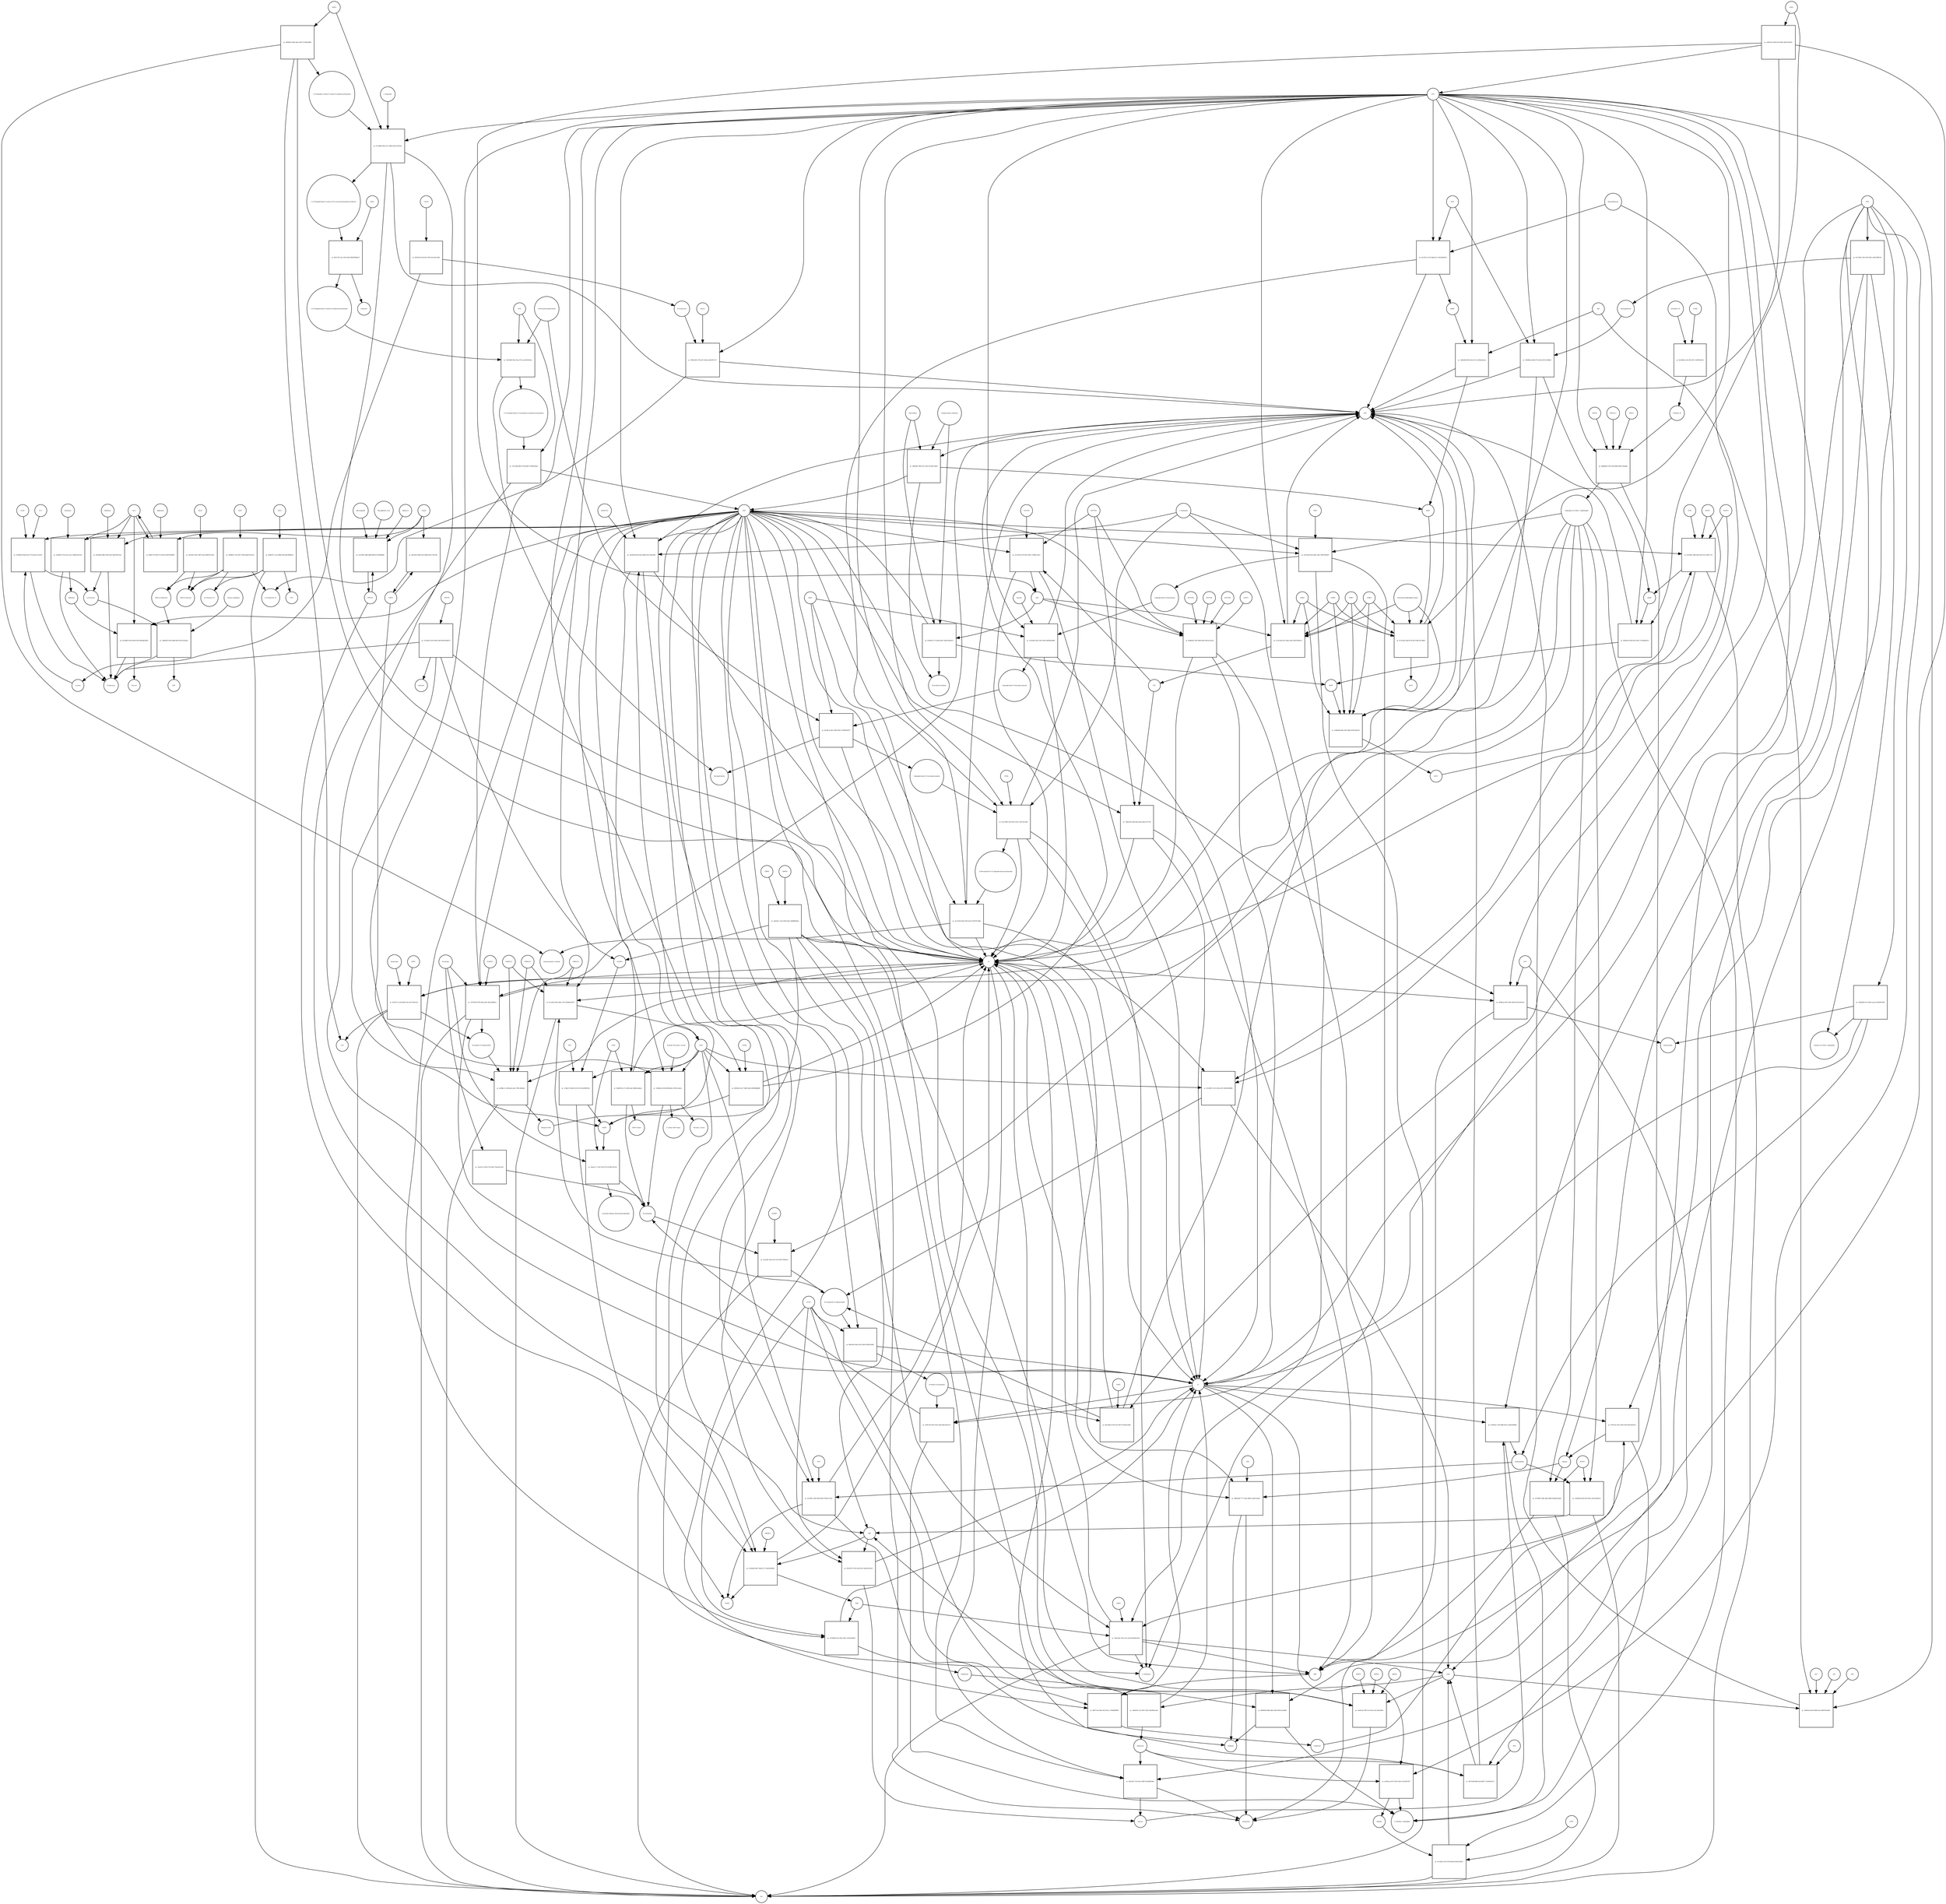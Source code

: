 strict digraph  {
"pr_9810c65f-fcd4-4fe7-bf39-adca5ee1af6b" [annotation="", bipartite=1, cls=process, fontsize=4, label="pr_9810c65f-fcd4-4fe7-bf39-adca5ee1af6b", shape=square];
"D-Galactose" [annotation="http_//identifiers.org/CHEBI_27667|http_//identifiers.org/pubchem.compound_439353|http_//identifiers.org/bigg.metabolite_gal_bD", bipartite=0, cls="simple chemical", fontsize=4, label="D-Galactose", shape=circle];
"⍺-D-Galactose" [annotation="http_//identifiers.org/CHEBI_28061|http_//identifiers.org/pubchem.compound_439357|http_//identifiers.org/bigg.metabolite_gal", bipartite=0, cls="simple chemical", fontsize=4, label="⍺-D-Galactose", shape=circle];
GALM [annotation="http_//identifiers.org/uniprot_Q96C23", bipartite=0, cls=macromolecule, fontsize=4, label=GALM, shape=circle];
"pr_0906e189-e700-4d7c-b6da-a4b160f57c07" [annotation="", bipartite=1, cls=process, fontsize=4, label="pr_0906e189-e700-4d7c-b6da-a4b160f57c07", shape=square];
"⍺-D-Galactose-1P" [annotation="http_//identifiers.org/CHEBI_17973|http_//identifiers.org/pubchem.compound_123912|http_//identifiers.org/bigg.metabolite_gal1p", bipartite=0, cls="simple chemical", fontsize=4, label="⍺-D-Galactose-1P", shape=circle];
GALK1 [annotation="http_//identifiers.org/uniprot_P51570", bipartite=0, cls=macromolecule, fontsize=4, label=GALK1, shape=circle];
ATP [annotation="http_//identifiers.org/CHEBI_15422|http_//identifiers.org/pubchem.compound_5957|http_//identifiers.org/bigg.metabolite_atp", bipartite=0, cls="simple chemical", fontsize=4, label=ATP, shape=circle];
ADP [annotation="http_//identifiers.org/CHEBI_16761|http_//identifiers.org/pubchem.compound_6022|http_//identifiers.org/bigg.metabolite_adp", bipartite=0, cls="simple chemical", fontsize=4, label=ADP, shape=circle];
"pr_5509bfcb-7523-4877-93d4-abbd53332ca0" [annotation="", bipartite=1, cls=process, fontsize=4, label="pr_5509bfcb-7523-4877-93d4-abbd53332ca0", shape=square];
"UDP-⍺-D-Galactose" [annotation="http_//identifiers.org/CHEBI_66914|http_//identifiers.org/pubchem.compound_18068|http_//identifiers.org/bigg.metabolite_udpgal", bipartite=0, cls="simple chemical", fontsize=4, label="UDP-⍺-D-Galactose", shape=circle];
GALT [annotation="http_//identifiers.org/uniprot_P07902", bipartite=0, cls=macromolecule, fontsize=4, label=GALT, shape=circle];
"UDP-⍺-D-Glucose" [annotation="http_//identifiers.org/CHEBI_46229|http_//identifiers.org/pubchem.compound_8629|http_//identifiers.org/bigg.metabolite_udpg", bipartite=0, cls="simple chemical", fontsize=4, label="UDP-⍺-D-Glucose", shape=circle];
"⍺-D-Glucose-1-P" [annotation="http_//identifiers.org/CHEBI_29042|http_//identifiers.org/pubchem.compound_439165|http_//identifiers.org/bigg.metabolite_g1p", bipartite=0, cls="simple chemical", fontsize=4, label="⍺-D-Glucose-1-P", shape=circle];
"pr_ed90c871-a1c4-4480-a2fb-8a676f80f451" [annotation="", bipartite=1, cls=process, fontsize=4, label="pr_ed90c871-a1c4-4480-a2fb-8a676f80f451", shape=square];
UGP2 [annotation="http_//identifiers.org/uniprot_Q16851", bipartite=0, cls=macromolecule, fontsize=4, label=UGP2, shape=circle];
PPi [annotation="http_//identifiers.org/CHEBI_18361|http_//identifiers.org/pubchem.compound_644102|http_//identifiers.org/bigg.metabolite_ppi", bipartite=0, cls="simple chemical", fontsize=4, label=PPi, shape=circle];
UTP [annotation="http_//identifiers.org/CHEBI_15713|http_//identifiers.org/pubchem.compound_6133|http_//identifiers.org/bigg.metabolite_utp", bipartite=0, cls="simple chemical", fontsize=4, label=UTP, shape=circle];
"pr_59cb34c3-9fa7-4987-a45a-958b1015335c" [annotation="", bipartite=1, cls=process, fontsize=4, label="pr_59cb34c3-9fa7-4987-a45a-958b1015335c", shape=square];
GALE [annotation="http_//identifiers.org/uniprot_Q14376", bipartite=0, cls=macromolecule, fontsize=4, label=GALE, shape=circle];
Lactose [annotation="http_//identifiers.org/CHEBI_17716|http_//identifiers.org/pubchem.compound_440995|http_//identifiers.org/bigg.metabolite_lcts", bipartite=0, cls="simple chemical", fontsize=4, label=Lactose, shape=circle];
"pr_875db91b-f5dd-42a5-977d-4b12a731a47d" [annotation="", bipartite=1, cls=process, fontsize=4, label="pr_875db91b-f5dd-42a5-977d-4b12a731a47d", shape=square];
GLB1 [annotation="http_//identifiers.org/uniprot_P16278", bipartite=0, cls=macromolecule, fontsize=4, label=GLB1, shape=circle];
LCT [annotation="http_//identifiers.org/uniprot_P09848", bipartite=0, cls=macromolecule, fontsize=4, label=LCT, shape=circle];
H2O [annotation="http_//identifiers.org/CHEBI_15377|http_//identifiers.org/pubchem.compound_962|http_//identifiers.org/bigg.metabolite_h2o", bipartite=0, cls="simple chemical", fontsize=4, label=H2O, shape=circle];
"⍺-D-Glucose" [annotation="http_//identifiers.org/CHEBI_28102|http_//identifiers.org/pubchem.compound_79025|http_//identifiers.org/bigg.metabolite_glc__D", bipartite=0, cls="simple chemical", fontsize=4, label="⍺-D-Glucose", shape=circle];
"pr_e57da610-2e02-400e-b18d-90e876aa8074" [annotation="", bipartite=1, cls=process, fontsize=4, label="pr_e57da610-2e02-400e-b18d-90e876aa8074", shape=square];
Galacitol [annotation="http_//identifiers.org/CHEBI_16813|http_//identifiers.org/pubchem.compound_11850|http_//identifiers.org/bigg.metabolite_galt", bipartite=0, cls="simple chemical", fontsize=4, label=Galacitol, shape=circle];
AKR1B1 [annotation="http_//identifiers.org/uniprot_P15121", bipartite=0, cls=macromolecule, fontsize=4, label=AKR1B1, shape=circle];
NADP [annotation="http_//identifiers.org/CHEBI_18009|http_//identifiers.org/pubchem.compound_5886|http_//identifiers.org/bigg.metabolite_nadp", bipartite=0, cls="simple chemical", fontsize=4, label=NADP, shape=circle];
NADPH [annotation="http_//identifiers.org/CHEBI_16474|http_//identifiers.org/pubchem.compound_5884|http_//identifiers.org/bigg.metabolite_nadph", bipartite=0, cls="simple chemical", fontsize=4, label=NADPH, shape=circle];
H [annotation="http_//identifiers.org/CHEBI_24636|http_//identifiers.org/pubchem.compound_1038|http_//identifiers.org/bigg.metabolite_h", bipartite=0, cls="simple chemical", fontsize=4, label=H, shape=circle];
Melibiose [annotation="http_//identifiers.org/CHEBI_28053|http_//identifiers.org/pubchem.compound_440658|http_//identifiers.org/bigg.metabolite_melib", bipartite=0, cls="simple chemical", fontsize=4, label=Melibiose, shape=circle];
"pr_9cfeb642-b8b2-4929-a6cb-94d57687cbec" [annotation="", bipartite=1, cls=process, fontsize=4, label="pr_9cfeb642-b8b2-4929-a6cb-94d57687cbec", shape=square];
GLA [annotation="http_//identifiers.org/uniprot_P06280", bipartite=0, cls=macromolecule, fontsize=4, label=GLA, shape=circle];
Raffinose [annotation="http_//identifiers.org/CHEBI_16634|http_//identifiers.org/pubchem.compound_439242|http_//identifiers.org/bigg.metabolite_raffin", bipartite=0, cls="simple chemical", fontsize=4, label=Raffinose, shape=circle];
"pr_d11fbda0-61e8-43d4-b7d0-6204eb8cbd83" [annotation="", bipartite=1, cls=process, fontsize=4, label="pr_d11fbda0-61e8-43d4-b7d0-6204eb8cbd83", shape=square];
Sucrose [annotation="http_//identifiers.org/CHEBI_17992|http_//identifiers.org/pubchem.compound_5988|http_//identifiers.org/bigg.metabolite_sucr", bipartite=0, cls="simple chemical", fontsize=4, label=Sucrose, shape=circle];
"pr_18dab03e-9914-4468-803f-92c015a18aea" [annotation="", bipartite=1, cls=process, fontsize=4, label="pr_18dab03e-9914-4468-803f-92c015a18aea", shape=square];
"lactose synthetase" [annotation="http_//identifiers.org/uniprot_P00709|http_//identifiers.org/uniprot_P15291", bipartite=0, cls=complex, fontsize=4, label="lactose synthetase", shape=circle];
UDP [annotation="http_//identifiers.org/CHEBI_17659|http_//identifiers.org/pubchem.compound_6031|http_//identifiers.org/bigg.metabolite_udp", bipartite=0, cls="simple chemical", fontsize=4, label=UDP, shape=circle];
Stachyose [annotation="http_//identifiers.org/CHEBI_17164|http_//identifiers.org/pubchem.compound_439531|http_//identifiers.org/bigg.metabolite_stys", bipartite=0, cls="simple chemical", fontsize=4, label=Stachyose, shape=circle];
"pr_ee94de25-7f5a-4e12-aac2-5d4be19cd7e4" [annotation="", bipartite=1, cls=process, fontsize=4, label="pr_ee94de25-7f5a-4e12-aac2-5d4be19cd7e4", shape=square];
NAD [annotation="http_//identifiers.org/CHEBI_15846|http_//identifiers.org/pubchem.compound_5892|http_//identifiers.org/bigg.metabolite_nad", bipartite=0, cls="simple chemical", fontsize=4, label=NAD, shape=circle];
"pr_d4581bc0-6a77-4882-9ab5-00929dd6d64f" [annotation="", bipartite=1, cls=process, fontsize=4, label="pr_d4581bc0-6a77-4882-9ab5-00929dd6d64f", shape=square];
NADK [annotation="http_//identifiers.org/uniprot_O95544", bipartite=0, cls=macromolecule, fontsize=4, label=NADK, shape=circle];
"pr_e7ddce7f-a49d-4132-8274-42e2f40d7b5e" [annotation="", bipartite=1, cls=process, fontsize=4, label="pr_e7ddce7f-a49d-4132-8274-42e2f40d7b5e", shape=square];
NADH [annotation="http_//identifiers.org/CHEBI_16908|http_//identifiers.org/pubchem.compound_439153|http_//identifiers.org/bigg.metabolite_nadh", bipartite=0, cls="simple chemical", fontsize=4, label=NADH, shape=circle];
NNT [annotation="http_//identifiers.org/uniprot_Q13423", bipartite=0, cls=macromolecule, fontsize=4, label=NNT, shape=circle];
"Deamino-NAD" [annotation="http_//identifiers.org/CHEBI_18304|http_//identifiers.org/pubchem.compound_135421870|http_//identifiers.org/bigg.metabolite_dnad", bipartite=0, cls="simple chemical", fontsize=4, label="Deamino-NAD", shape=circle];
"pr_5d53fe09-8c09-4ea2-bb96-c8e17d4c634b" [annotation="", bipartite=1, cls=process, fontsize=4, label="pr_5d53fe09-8c09-4ea2-bb96-c8e17d4c634b", shape=square];
NADSYN1 [annotation="urn_miriam_pubmed_12547821|http_//identifiers.org/uniprot_Q6IA69", bipartite=0, cls=macromolecule, fontsize=4, label=NADSYN1, shape=circle];
"L-Glutamine" [annotation="http_//identifiers.org/CHEBI_18050|http_//identifiers.org/pubchem.compound_5961|http_//identifiers.org/bigg.metabolite_gln__L", bipartite=0, cls="simple chemical", fontsize=4, label="L-Glutamine", shape=circle];
"L-Glutamate" [annotation="http_//identifiers.org/CHEBI_16015|http_//identifiers.org/pubchem.compound_33032|http_//identifiers.org/bigg.metabolite_glu__L", bipartite=0, cls="simple chemical", fontsize=4, label="L-Glutamate", shape=circle];
"Nicotinamide D-ribonucleotide" [annotation="http_//identifiers.org/CHEBI_16171|http_//identifiers.org/pubchem.compound_14180", bipartite=0, cls="simple chemical", fontsize=4, label="Nicotinamide D-ribonucleotide", shape=circle];
"pr_9c1e4f1d-2bfe-4d6e-a783-20448fe16979" [annotation="", bipartite=1, cls=process, fontsize=4, label="pr_9c1e4f1d-2bfe-4d6e-a783-20448fe16979", shape=square];
NMNAT2 [annotation="urn_miriam_pubmed_12359228|http_//identifiers.org/uniprot_Q9BZQ4", bipartite=0, cls=macromolecule, fontsize=4, label=NMNAT2, shape=circle];
NMNAT1 [annotation="urn_miriam_pubmed_12359228|http_//identifiers.org/uniprot_Q9HAN9", bipartite=0, cls=macromolecule, fontsize=4, label=NMNAT1, shape=circle];
NMNAT3 [annotation="urn_miriam_pubmed_17402747|http_//identifiers.org/uniprot_Q96T66", bipartite=0, cls=macromolecule, fontsize=4, label=NMNAT3, shape=circle];
"pr_b1c80307-c915-435a-a821-43b5365b4068" [annotation="", bipartite=1, cls=process, fontsize=4, label="pr_b1c80307-c915-435a-a821-43b5365b4068", shape=square];
ENPP1 [annotation="http_//identifiers.org/uniprot_P22413", bipartite=0, cls=macromolecule, fontsize=4, label=ENPP1, shape=circle];
ENPP3 [annotation="http_//identifiers.org/uniprot_O14638", bipartite=0, cls=macromolecule, fontsize=4, label=ENPP3, shape=circle];
AMP [annotation="http_//identifiers.org/CHEBI_16027|http_//identifiers.org/pubchem.compound_6083|http_//identifiers.org/bigg.metabolite_amp", bipartite=0, cls="simple chemical", fontsize=4, label=AMP, shape=circle];
"N-Ribosyl-nicotinamide" [annotation="http_//identifiers.org/CHEBI_15927|http_//identifiers.org/pubchem.compound_439924|http_//identifiers.org/bigg.metabolite_rnam", bipartite=0, cls="simple chemical", fontsize=4, label="N-Ribosyl-nicotinamide", shape=circle];
"pr_86e33bb3-67a8-4c91-887f-5534ad523dbc" [annotation="", bipartite=1, cls=process, fontsize=4, label="pr_86e33bb3-67a8-4c91-887f-5534ad523dbc", shape=square];
NRK1 [annotation="http_//identifiers.org/uniprot_Q9NWW6", bipartite=0, cls=macromolecule, fontsize=4, label=NRK1, shape=circle];
"pr_f84e4245-9da2-4254-af94-976f031d5681" [annotation="", bipartite=1, cls=process, fontsize=4, label="pr_f84e4245-9da2-4254-af94-976f031d5681", shape=square];
NT5E [annotation="urn_miriam_pubmed_2848759|http_//identifiers.org/uniprot_P21589", bipartite=0, cls=macromolecule, fontsize=4, label=NT5E, shape=circle];
Pi [annotation="http_//identifiers.org/CHEBI_18367|http_//identifiers.org/pubchem.compound_1061|http_//identifiers.org/bigg.metabolite_pi", bipartite=0, cls="simple chemical", fontsize=4, label=Pi, shape=circle];
Nicotinate [annotation="http_//identifiers.org/CHEBI_32544|http_//identifiers.org/pubchem.compound_937|http_//identifiers.org/bigg.metabolite_nicnt", bipartite=0, cls="simple chemical", fontsize=4, label=Nicotinate, shape=circle];
"pr_6adaac17-1c40-47ad-9716-01a887c4ecda" [annotation="", bipartite=1, cls=process, fontsize=4, label="pr_6adaac17-1c40-47ad-9716-01a887c4ecda", shape=square];
Nicotinamide [annotation="http_//identifiers.org/CHEBI_17154|http_//identifiers.org/pubchem.compound_936|http_//identifiers.org/bigg.metabolite_ncam", bipartite=0, cls="simple chemical", fontsize=4, label=Nicotinamide, shape=circle];
CD38 [annotation="urn_miriam_pubmed_16690024|http_//identifiers.org/uniprot_P28907", bipartite=0, cls=macromolecule, fontsize=4, label=CD38, shape=circle];
"nicotinate-adenine dinucleotide phosphate" [annotation="http_//identifiers.org/CHEBI_75967|http_//identifiers.org/pubchem.compound_71768143", bipartite=0, cls="simple chemical", fontsize=4, label="nicotinate-adenine dinucleotide phosphate", shape=circle];
"pr_3eaae8fc-b6ea-4e7f-af7d-ded77599a2a1" [annotation="", bipartite=1, cls=process, fontsize=4, label="pr_3eaae8fc-b6ea-4e7f-af7d-ded77599a2a1", shape=square];
NAMPT [annotation="http_//identifiers.org/uniprot_P43490", bipartite=0, cls=macromolecule, fontsize=4, label=NAMPT, shape=circle];
"5-phospho-⍺-D-ribose 1-diphosphate" [annotation="http_//identifiers.org/CHEBI_17111|http_//identifiers.org/pubchem.compound_7339|http_//identifiers.org/bigg.metabolite_prpp", bipartite=0, cls="simple chemical", fontsize=4, label="5-phospho-⍺-D-ribose 1-diphosphate", shape=circle];
"pr_5e9f374e-4b70-4182-ade8-9db14a8e7b17" [annotation="", bipartite=1, cls=process, fontsize=4, label="pr_5e9f374e-4b70-4182-ade8-9db14a8e7b17", shape=square];
PNP [annotation="http_//identifiers.org/uniprot_P00491", bipartite=0, cls=macromolecule, fontsize=4, label=PNP, shape=circle];
"⍺-D-Ribose 1-phosphate" [annotation="http_//identifiers.org/CHEBI_16300|http_//identifiers.org/pubchem.compound_439236|http_//identifiers.org/bigg.metabolite_r1p", bipartite=0, cls="simple chemical", fontsize=4, label="⍺-D-Ribose 1-phosphate", shape=circle];
"pr_105b8a5e-9c00-44f8-8ede-e7810cc4adca" [annotation="", bipartite=1, cls=process, fontsize=4, label="pr_105b8a5e-9c00-44f8-8ede-e7810cc4adca", shape=square];
SIRT5 [annotation="urn_miriam_pubmed_17694089|http_//identifiers.org/uniprot_Q9NXA8", bipartite=0, cls=macromolecule, fontsize=4, label=SIRT5, shape=circle];
"Histone N6-acetyl-L-lysine" [annotation="http_//identifiers.org/pubchem.substance_5094", bipartite=0, cls="simple chemical", fontsize=4, label="Histone N6-acetyl-L-lysine", shape=circle];
"O-Acetyl-ADP-ribose" [annotation="http_//identifiers.org/CHEBI_76279|http_//identifiers.org/pubchem.compound_72193709", bipartite=0, cls="simple chemical", fontsize=4, label="O-Acetyl-ADP-ribose", shape=circle];
"Histone-L-lysine" [annotation="http_//identifiers.org/CHEBI_5738|http_//identifiers.org/pubchem.substance_5447|http_//identifiers.org/pubchem.substance_223439948", bipartite=0, cls="simple chemical", fontsize=4, label="Histone-L-lysine", shape=circle];
"pr_938d3f34-ce7c-4458-aafe-56db2c8a6eae" [annotation="", bipartite=1, cls=process, fontsize=4, label="pr_938d3f34-ce7c-4458-aafe-56db2c8a6eae", shape=square];
"ADP-D-ribose" [annotation="http_//identifiers.org/CHEBI_16960|http_//identifiers.org/pubchem.compound_33576", bipartite=0, cls="simple chemical", fontsize=4, label="ADP-D-ribose", shape=circle];
"Nicotinate D-ribonucleotide" [annotation="http_//identifiers.org/CHEBI_15763|http_//identifiers.org/pubchem.compound_121992|http_//identifiers.org/bigg.metabolite_nicrnt", bipartite=0, cls="simple chemical", fontsize=4, label="Nicotinate D-ribonucleotide", shape=circle];
"pr_a5486cc3-c3b8-4ae4-aa9c-7ff61c86a2bc" [annotation="", bipartite=1, cls=process, fontsize=4, label="pr_a5486cc3-c3b8-4ae4-aa9c-7ff61c86a2bc", shape=square];
Quinolinate [annotation="http_//identifiers.org/CHEBI_16675|http_//identifiers.org/pubchem.compound_1066|http_//identifiers.org/bigg.metabolite_quln", bipartite=0, cls="simple chemical", fontsize=4, label=Quinolinate, shape=circle];
"pr_0a07b7c1-ec9d-4fb6-91aa-39179330c615" [annotation="", bipartite=1, cls=process, fontsize=4, label="pr_0a07b7c1-ec9d-4fb6-91aa-39179330c615", shape=square];
QPRT [annotation="http_//identifiers.org/uniprot_Q15274", bipartite=0, cls=macromolecule, fontsize=4, label=QPRT, shape=circle];
CO2 [annotation="http_//identifiers.org/CHEBI_16526|http_//identifiers.org/pubchem.compound_280|http_//identifiers.org/bigg.metabolite_co2", bipartite=0, cls="simple chemical", fontsize=4, label=CO2, shape=circle];
"pr_29787802-6790-463d-a08c-68c505df89ca" [annotation="", bipartite=1, cls=process, fontsize=4, label="pr_29787802-6790-463d-a08c-68c505df89ca", shape=square];
NAPRT1 [annotation="http_//identifiers.org/uniprot_Q6XQN6", bipartite=0, cls=macromolecule, fontsize=4, label=NAPRT1, shape=circle];
"pr_22ee0c1e-91b9-471b-b2ba-79aaa0213ef2" [annotation="", bipartite=1, cls=process, fontsize=4, label="pr_22ee0c1e-91b9-471b-b2ba-79aaa0213ef2", shape=square];
"⍺D-Ribose 1P" [annotation="http_//identifiers.org/CHEBI_16300|http_//identifiers.org/pubchem.compound_439236|http_//identifiers.org/bigg.metabolite_r1p", bipartite=0, cls="simple chemical", fontsize=4, label="⍺D-Ribose 1P", shape=circle];
"pr_8a10fd8a-a19e-4f55-b97c-fe9991f4fcfb" [annotation="", bipartite=1, cls=process, fontsize=4, label="pr_8a10fd8a-a19e-4f55-b97c-fe9991f4fcfb", shape=square];
"D-Ribose 5P" [annotation="http_//identifiers.org/CHEBI_78679|http_//identifiers.org/pubchem.compound_439167", bipartite=0, cls="simple chemical", fontsize=4, label="D-Ribose 5P", shape=circle];
PGM2 [annotation="http_//identifiers.org/uniprot_Q96G03", bipartite=0, cls=macromolecule, fontsize=4, label=PGM2, shape=circle];
"pr_bbb4d6e9-4792-43d3-8068-04651c6d1bbb" [annotation="", bipartite=1, cls=process, fontsize=4, label="pr_bbb4d6e9-4792-43d3-8068-04651c6d1bbb", shape=square];
PRPS1 [annotation="http_//identifiers.org/uniprot_P60891", bipartite=0, cls=macromolecule, fontsize=4, label=PRPS1, shape=circle];
PRPS2 [annotation="http_//identifiers.org/uniprot_P11908", bipartite=0, cls=macromolecule, fontsize=4, label=PRPS2, shape=circle];
PRPS1L1 [annotation="http_//identifiers.org/uniprot_P21108", bipartite=0, cls=macromolecule, fontsize=4, label=PRPS1L1, shape=circle];
"pr_4167a62f-003a-4691-abbc-4907ff385047" [annotation="", bipartite=1, cls=process, fontsize=4, label="pr_4167a62f-003a-4691-abbc-4907ff385047", shape=square];
"5-phospho-beta-D-ribosylamine" [annotation="http_//identifiers.org/CHEBI_37737|http_//identifiers.org/pubchem.compound_439905|http_//identifiers.org/bigg.metabolite_pram", bipartite=0, cls="simple chemical", fontsize=4, label="5-phospho-beta-D-ribosylamine", shape=circle];
PPAT [annotation="http_//identifiers.org/uniprot_Q06203", bipartite=0, cls=macromolecule, fontsize=4, label=PPAT, shape=circle];
"pr_c93320d1-d0ca-41d1-96a3-4deffb4a28b8" [annotation="", bipartite=1, cls=process, fontsize=4, label="pr_c93320d1-d0ca-41d1-96a3-4deffb4a28b8", shape=square];
"5-phospho-beta-D-ribosylglycinamide" [annotation="http_//identifiers.org/CHEBI_143788|http_//identifiers.org/pubchem.compound_129630972|http_//identifiers.org/bigg.metabolite_gar", bipartite=0, cls="simple chemical", fontsize=4, label="5-phospho-beta-D-ribosylglycinamide", shape=circle];
GART [annotation="http_//identifiers.org/uniprot_P22102", bipartite=0, cls=macromolecule, fontsize=4, label=GART, shape=circle];
Glycine [annotation="http_//identifiers.org/CHEBI_15428|http_//identifiers.org/pubchem.compound_750|http_//identifiers.org/bigg.metabolite_gly", bipartite=0, cls="simple chemical", fontsize=4, label=Glycine, shape=circle];
"pr_9a1dbc3a-99c3-49b2-9925-723093832877" [annotation="", bipartite=1, cls=process, fontsize=4, label="pr_9a1dbc3a-99c3-49b2-9925-723093832877", shape=square];
"5-phosphoribosyl-N-formylglycinamide" [annotation="http_//identifiers.org/pubchem.compound_129652037|http_//identifiers.org/bigg.metabolite_fgam", bipartite=0, cls="simple chemical", fontsize=4, label="5-phosphoribosyl-N-formylglycinamide", shape=circle];
"10-Formyltetrahydrofolate" [annotation="http_//identifiers.org/CHEBI_15637|http_//identifiers.org/pubchem.compound_135450591|http_//identifiers.org/bigg.metabolite_10fthf", bipartite=0, cls="simple chemical", fontsize=4, label="10-Formyltetrahydrofolate", shape=circle];
Tetrahydrofolate [annotation="http_//identifiers.org/CHEBI_67016|http_//identifiers.org/pubchem.compound_135444742|http_//identifiers.org/bigg.metabolite_thf", bipartite=0, cls="simple chemical", fontsize=4, label=Tetrahydrofolate, shape=circle];
"pr_0ce11809-3744-4291-b1d5-7cd5274c5628" [annotation="", bipartite=1, cls=process, fontsize=4, label="pr_0ce11809-3744-4291-b1d5-7cd5274c5628", shape=square];
"2-(Formamido)-N1-(5'-phosphoribosyl)acetamidine" [annotation="http_//identifiers.org/pubchem.compound_5462266|http_//identifiers.org/bigg.metabolite_fpram", bipartite=0, cls="simple chemical", fontsize=4, label="2-(Formamido)-N1-(5'-phosphoribosyl)acetamidine", shape=circle];
PFAS [annotation="http_//identifiers.org/uniprot_O15067", bipartite=0, cls=macromolecule, fontsize=4, label=PFAS, shape=circle];
"pr_3ace7d1d-05ab-47f0-a91d-7eb78767a48b" [annotation="", bipartite=1, cls=process, fontsize=4, label="pr_3ace7d1d-05ab-47f0-a91d-7eb78767a48b", shape=square];
"Aminoimidazole ribotide" [annotation="http_//identifiers.org/CHEBI_138560|http_//identifiers.org/pubchem.compound_161500|http_//identifiers.org/bigg.metabolite_airs", bipartite=0, cls="simple chemical", fontsize=4, label="Aminoimidazole ribotide", shape=circle];
"pr_d904f8c8-abdb-44a2-b249-751064e464fb" [annotation="", bipartite=1, cls=process, fontsize=4, label="pr_d904f8c8-abdb-44a2-b249-751064e464fb", shape=square];
"1-(5-Phospho-D-ribosyl)-5-amino-4-imidazolecarboxylate" [annotation="http_//identifiers.org/CHEBI_28413|http_//identifiers.org/pubchem.compound_165388|http_//identifiers.org/bigg.metabolite_5aizc", bipartite=0, cls="simple chemical", fontsize=4, label="1-(5-Phospho-D-ribosyl)-5-amino-4-imidazolecarboxylate", shape=circle];
PAICS [annotation="http_//identifiers.org/uniprot_P22234", bipartite=0, cls=macromolecule, fontsize=4, label=PAICS, shape=circle];
"pr_67c4f9b9-a85a-4e7c-886a-b30ca70451b5" [annotation="", bipartite=1, cls=process, fontsize=4, label="pr_67c4f9b9-a85a-4e7c-886a-b30ca70451b5", shape=square];
"1-(5'-Phosphoribosyl)-5-amino-4-(N-succinocarboxamide)-imidazole" [annotation="http_//identifiers.org/CHEBI_18319|http_//identifiers.org/pubchem.compound_160666", bipartite=0, cls="simple chemical", fontsize=4, label="1-(5'-Phosphoribosyl)-5-amino-4-(N-succinocarboxamide)-imidazole", shape=circle];
"L-Aspartate" [annotation="http_//identifiers.org/CHEBI_17053|http_//identifiers.org/pubchem.compound_5960|http_//identifiers.org/bigg.metabolite_asp__L", bipartite=0, cls="simple chemical", fontsize=4, label="L-Aspartate", shape=circle];
"pr_9b21e7ff-c6e1-4b76-b3b5-68b383984a25" [annotation="", bipartite=1, cls=process, fontsize=4, label="pr_9b21e7ff-c6e1-4b76-b3b5-68b383984a25", shape=square];
"1-(5'-Phosphoribosyl)-5-amino-4-imidazolecarboxamide" [annotation="http_//identifiers.org/CHEBI_18406|http_//identifiers.org/pubchem.compound_65110|http_//identifiers.org/bigg.metabolite_aicar", bipartite=0, cls="simple chemical", fontsize=4, label="1-(5'-Phosphoribosyl)-5-amino-4-imidazolecarboxamide", shape=circle];
ADSL [annotation="http_//identifiers.org/uniprot_P30566", bipartite=0, cls=macromolecule, fontsize=4, label=ADSL, shape=circle];
Fumarate [annotation="http_//identifiers.org/CHEBI_29806|http_//identifiers.org/pubchem.compound_5460307|http_//identifiers.org/bigg.metabolite_fum", bipartite=0, cls="simple chemical", fontsize=4, label=Fumarate, shape=circle];
"pr_301b5068-9fa0-45ae-97c0-eee0029439ea" [annotation="", bipartite=1, cls=process, fontsize=4, label="pr_301b5068-9fa0-45ae-97c0-eee0029439ea", shape=square];
"1-(5'-Phosphoribosyl)-5-formamido-4-imidazolecarboxamide" [annotation="http_//identifiers.org/CHEBI_18381|http_//identifiers.org/pubchem.compound_166760|http_//identifiers.org/bigg.metabolite_fprica", bipartite=0, cls="simple chemical", fontsize=4, label="1-(5'-Phosphoribosyl)-5-formamido-4-imidazolecarboxamide", shape=circle];
ATIC [annotation="http_//identifiers.org/uniprot_P31939", bipartite=0, cls=macromolecule, fontsize=4, label=ATIC, shape=circle];
"pr_1013cdbf-8963-473b-bb90-107006e2b9a5" [annotation="", bipartite=1, cls=process, fontsize=4, label="pr_1013cdbf-8963-473b-bb90-107006e2b9a5", shape=square];
IMP [annotation="http_//identifiers.org/CHEBI_17202|http_//identifiers.org/pubchem.compound_135398640|http_//identifiers.org/bigg.metabolite_imp", bipartite=0, cls="simple chemical", fontsize=4, label=IMP, shape=circle];
"pr_3c2bd62d-da67-4b9d-ac7f-c6efe9b3d00a" [annotation="", bipartite=1, cls=process, fontsize=4, label="pr_3c2bd62d-da67-4b9d-ac7f-c6efe9b3d00a", shape=square];
XMP [annotation="http_//identifiers.org/CHEBI_15652|http_//identifiers.org/pubchem.compound_73323|http_//identifiers.org/bigg.metabolite_xmp", bipartite=0, cls="simple chemical", fontsize=4, label=XMP, shape=circle];
IMPDH1 [annotation="http_//identifiers.org/uniprot_P20839", bipartite=0, cls=macromolecule, fontsize=4, label=IMPDH1, shape=circle];
IMPDH2 [annotation="http_//identifiers.org/uniprot_P12268", bipartite=0, cls=macromolecule, fontsize=4, label=IMPDH2, shape=circle];
"pr_0febc826-7d32-4c25-a018-8324dfa2f2a6" [annotation="", bipartite=1, cls=process, fontsize=4, label="pr_0febc826-7d32-4c25-a018-8324dfa2f2a6", shape=square];
GMP [annotation="http_//identifiers.org/CHEBI_17345|http_//identifiers.org/pubchem.compound_135398631|http_//identifiers.org/bigg.metabolite_gmp", bipartite=0, cls="simple chemical", fontsize=4, label=GMP, shape=circle];
GMPS [annotation="urn_miriam_pubmed_8089153|http_//identifiers.org/uniprot_P49915", bipartite=0, cls=macromolecule, fontsize=4, label=GMPS, shape=circle];
"pr_eaf8e22a-4a98-4c81-89a8-1d6cb15da307" [annotation="", bipartite=1, cls=process, fontsize=4, label="pr_eaf8e22a-4a98-4c81-89a8-1d6cb15da307", shape=square];
GDP [annotation="http_//identifiers.org/CHEBI_17552|http_//identifiers.org/pubchem.compound_135398619|http_//identifiers.org/bigg.metabolite_gdp", bipartite=0, cls="simple chemical", fontsize=4, label=GDP, shape=circle];
GUK1 [annotation="urn_miriam_pubmed_8663313|http_//identifiers.org/uniprot_Q16774", bipartite=0, cls=macromolecule, fontsize=4, label=GUK1, shape=circle];
"pr_1a12cabe-9ec3-48ea-a9ee-f5d270399a7d" [annotation="", bipartite=1, cls=process, fontsize=4, label="pr_1a12cabe-9ec3-48ea-a9ee-f5d270399a7d", shape=square];
GTP [annotation="http_//identifiers.org/CHEBI_15996|http_//identifiers.org/pubchem.compound_35398633|http_//identifiers.org/bigg.metabolite_gtp", bipartite=0, cls="simple chemical", fontsize=4, label=GTP, shape=circle];
NME3 [annotation="http_//identifiers.org/uniprot_Q13232", bipartite=0, cls=macromolecule, fontsize=4, label=NME3, shape=circle];
"Nucleoside diphosphate kinase" [annotation="http_//identifiers.org/uniprot_P15531|http_//identifiers.org/uniprot_P22392", bipartite=0, cls=complex, fontsize=4, label="Nucleoside diphosphate kinase", shape=circle];
NME5 [annotation="http_//identifiers.org/uniprot_P56597", bipartite=0, cls=macromolecule, fontsize=4, label=NME5, shape=circle];
NME6 [annotation="http_//identifiers.org/uniprot_O75414", bipartite=0, cls=macromolecule, fontsize=4, label=NME6, shape=circle];
NME7 [annotation="http_//identifiers.org/uniprot_Q9Y5B8", bipartite=0, cls=macromolecule, fontsize=4, label=NME7, shape=circle];
"pr_f25de053-7c7d-462a-881c-d06a7b920ec0" [annotation="", bipartite=1, cls=process, fontsize=4, label="pr_f25de053-7c7d-462a-881c-d06a7b920ec0", shape=square];
dGDP [annotation="http_//identifiers.org/CHEBI_28862|http_//identifiers.org/pubchem.compound_135398595|http_//identifiers.org/bigg.metabolite_dgdp", bipartite=0, cls="simple chemical", fontsize=4, label=dGDP, shape=circle];
"ribonucleoside reductase" [annotation="http_//identifiers.org/uniprot_P23921|http_//identifiers.org/uniprot_P31350|http_//identifiers.org/uniprot_Q7LG56", bipartite=0, cls=complex, fontsize=4, label="ribonucleoside reductase", shape=circle];
Thioredoxin [annotation="http_//identifiers.org/CHEBI_15033|http_//identifiers.org/pubchem.substance_223441017|http_//identifiers.org/pubchem.substance_3635", bipartite=0, cls="simple chemical", fontsize=4, label=Thioredoxin, shape=circle];
"Thioredoxin disulfide" [annotation="http_//identifiers.org/CHEBI_18191|http_//identifiers.org/pubchem.substance_11533266|http_//identifiers.org/pubchem.substance_3636", bipartite=0, cls="simple chemical", fontsize=4, label="Thioredoxin disulfide", shape=circle];
"pr_23dba66b-d8cf-4267-bd8a-fef3dc28a235" [annotation="", bipartite=1, cls=process, fontsize=4, label="pr_23dba66b-d8cf-4267-bd8a-fef3dc28a235", shape=square];
dGTP [annotation="http_//identifiers.org/CHEBI_16497|http_//identifiers.org/pubchem.compound_135398599|http_//identifiers.org/bigg.metabolite_dgtp", bipartite=0, cls="simple chemical", fontsize=4, label=dGTP, shape=circle];
dGMP [annotation="http_//identifiers.org/CHEBI_16192|http_//identifiers.org/pubchem.compound_135398597|http_//identifiers.org/bigg.metabolite_dgmp", bipartite=0, cls="simple chemical", fontsize=4, label=dGMP, shape=circle];
"pr_4956e41d-5936-4515-bfa1-c974ada0fc62" [annotation="", bipartite=1, cls=process, fontsize=4, label="pr_4956e41d-5936-4515-bfa1-c974ada0fc62", shape=square];
Deoxyguanosine [annotation="http_//identifiers.org/CHEBI_17172|http_//identifiers.org/pubchem.compound_135398592|http_//identifiers.org/bigg.metabolite_dgsn", bipartite=0, cls="simple chemical", fontsize=4, label=Deoxyguanosine, shape=circle];
"pr_56fd0b8a-a08d-4718-a9a9-b39112938b86" [annotation="", bipartite=1, cls=process, fontsize=4, label="pr_56fd0b8a-a08d-4718-a9a9-b39112938b86", shape=square];
DCK [annotation="http_//identifiers.org/uniprot_P27707", bipartite=0, cls=macromolecule, fontsize=4, label=DCK, shape=circle];
"pr_8ce72b61-45a3-45d3-9bce-e4f22384b70a" [annotation="", bipartite=1, cls=process, fontsize=4, label="pr_8ce72b61-45a3-45d3-9bce-e4f22384b70a", shape=square];
Guanine [annotation="http_//identifiers.org/CHEBI_16235|http_//identifiers.org/pubchem.compound_135398634|http_//identifiers.org/bigg.metabolite_gua", bipartite=0, cls="simple chemical", fontsize=4, label=Guanine, shape=circle];
"2-deoxy-⍺-D-ribose 1-phosphate" [annotation="http_//identifiers.org/CHEBI_28542|http_//identifiers.org/pubchem.compound_439287|http_//identifiers.org/bigg.metabolite_2dr1p", bipartite=0, cls="simple chemical", fontsize=4, label="2-deoxy-⍺-D-ribose 1-phosphate", shape=circle];
"pr_0107dfac-8df4-426e-bd70-d1c1a96c7c76" [annotation="", bipartite=1, cls=process, fontsize=4, label="pr_0107dfac-8df4-426e-bd70-d1c1a96c7c76", shape=square];
ITPA [annotation="http_//identifiers.org/uniprot_Q9BY32", bipartite=0, cls=macromolecule, fontsize=4, label=ITPA, shape=circle];
"pr_32740897-a80e-4dd2-99d8-300a4823a6a8" [annotation="", bipartite=1, cls=process, fontsize=4, label="pr_32740897-a80e-4dd2-99d8-300a4823a6a8", shape=square];
HPRT1 [annotation="http_//identifiers.org/uniprot_P00492", bipartite=0, cls=macromolecule, fontsize=4, label=HPRT1, shape=circle];
Guanosine [annotation="http_//identifiers.org/CHEBI_16750|http_//identifiers.org/pubchem.compound_135398635|http_//identifiers.org/bigg.metabolite_gsn", bipartite=0, cls="simple chemical", fontsize=4, label=Guanosine, shape=circle];
"pr_67ff1e9e-a92e-4358-9748-056cd01f9a51" [annotation="", bipartite=1, cls=process, fontsize=4, label="pr_67ff1e9e-a92e-4358-9748-056cd01f9a51", shape=square];
"pr_8d6171ad-344e-4033-8a2c-c76d4d99d855" [annotation="", bipartite=1, cls=process, fontsize=4, label="pr_8d6171ad-344e-4033-8a2c-c76d4d99d855", shape=square];
"pr_2ccd743a-d37f-4951-8dc6-71608fcc26e7" [annotation="", bipartite=1, cls=process, fontsize=4, label="pr_2ccd743a-d37f-4951-8dc6-71608fcc26e7", shape=square];
ENTPD2 [annotation="http_//identifiers.org/uniprot_Q9Y5L3", bipartite=0, cls=macromolecule, fontsize=4, label=ENTPD2, shape=circle];
NTPCR [annotation="http_//identifiers.org/uniprot_Q9BSD7", bipartite=0, cls=macromolecule, fontsize=4, label=NTPCR, shape=circle];
"pr_700ea19b-3a06-4efa-8cba-afb5c10771f0" [annotation="", bipartite=1, cls=process, fontsize=4, label="pr_700ea19b-3a06-4efa-8cba-afb5c10771f0", shape=square];
"pr_8a480d5c-ab5f-4040-a850-fabcaec5e2a3" [annotation="", bipartite=1, cls=process, fontsize=4, label="pr_8a480d5c-ab5f-4040-a850-fabcaec5e2a3", shape=square];
ENTPD4 [annotation="http_//identifiers.org/uniprot_Q9Y227", bipartite=0, cls=macromolecule, fontsize=4, label=ENTPD4, shape=circle];
ENTPD5 [annotation="http_//identifiers.org/uniprot_O75356", bipartite=0, cls=macromolecule, fontsize=4, label=ENTPD5, shape=circle];
ENTPD6 [annotation="http_//identifiers.org/uniprot_O75354", bipartite=0, cls=macromolecule, fontsize=4, label=ENTPD6, shape=circle];
CANT1 [annotation="http_//identifiers.org/uniprot_Q8WVQ1", bipartite=0, cls=macromolecule, fontsize=4, label=CANT1, shape=circle];
"pr_e6fa3bc1-31a6-4f3b-bc6b-cd0df6bfdebd" [annotation="", bipartite=1, cls=process, fontsize=4, label="pr_e6fa3bc1-31a6-4f3b-bc6b-cd0df6bfdebd", shape=square];
GMPR [annotation="http_//identifiers.org/uniprot_P36959", bipartite=0, cls=macromolecule, fontsize=4, label=GMPR, shape=circle];
GMPR2 [annotation="http_//identifiers.org/uniprot_Q9P2T1", bipartite=0, cls=macromolecule, fontsize=4, label=GMPR2, shape=circle];
Ammonium [annotation="http_//identifiers.org/CHEBI_28938|http_//identifiers.org/pubchem.compound_223|http_//identifiers.org/bigg.metabolite_nh4", bipartite=0, cls="simple chemical", fontsize=4, label=Ammonium, shape=circle];
"pr_5ad5a2ae-f487-4cc9-81ae-dec2e6e5828c" [annotation="", bipartite=1, cls=process, fontsize=4, label="pr_5ad5a2ae-f487-4cc9-81ae-dec2e6e5828c", shape=square];
AMDP2 [annotation="http_//identifiers.org/uniprot_Q01433", bipartite=0, cls=macromolecule, fontsize=4, label=AMDP2, shape=circle];
AMPD1 [annotation="http_//identifiers.org/uniprot_P23109", bipartite=0, cls=macromolecule, fontsize=4, label=AMPD1, shape=circle];
AMPD3 [annotation="http_//identifiers.org/uniprot_Q01432", bipartite=0, cls=macromolecule, fontsize=4, label=AMPD3, shape=circle];
"pr_b5186999-2eb3-49fc-b40a-31f65b1d8053" [annotation="", bipartite=1, cls=process, fontsize=4, label="pr_b5186999-2eb3-49fc-b40a-31f65b1d8053", shape=square];
Xanthosine [annotation="http_//identifiers.org/CHEBI_18107|http_//identifiers.org/pubchem.compound_64959|http_//identifiers.org/bigg.metabolite_xtsn", bipartite=0, cls="simple chemical", fontsize=4, label=Xanthosine, shape=circle];
"pr_f68d9285-0bbb-4db1-8a80-e093ca52adb8" [annotation="", bipartite=1, cls=process, fontsize=4, label="pr_f68d9285-0bbb-4db1-8a80-e093ca52adb8", shape=square];
Xanthine [annotation="http_//identifiers.org/CHEBI_15318|http_//identifiers.org/pubchem.compound_1188|http_//identifiers.org/bigg.metabolite_xan", bipartite=0, cls="simple chemical", fontsize=4, label=Xanthine, shape=circle];
"pr_582e3975-6756-4160-8c02-2a624cd128c5" [annotation="", bipartite=1, cls=process, fontsize=4, label="pr_582e3975-6756-4160-8c02-2a624cd128c5", shape=square];
Inosine [annotation="http_//identifiers.org/CHEBI_17596|http_//identifiers.org/pubchem.compound_35398641|http_//identifiers.org/bigg.metabolite_ins", bipartite=0, cls="simple chemical", fontsize=4, label=Inosine, shape=circle];
"pr_07e960a1-e76d-4d6b-b59a-c4de852b8849" [annotation="", bipartite=1, cls=process, fontsize=4, label="pr_07e960a1-e76d-4d6b-b59a-c4de852b8849", shape=square];
Hypoxanthine [annotation="http_//identifiers.org/CHEBI_17368|http_//identifiers.org/pubchem.compound_135398638|http_//identifiers.org/bigg.metabolite_hxan", bipartite=0, cls="simple chemical", fontsize=4, label=Hypoxanthine, shape=circle];
"pr_e015f9fc-5200-4450-9693-f7497bc7c8a7" [annotation="", bipartite=1, cls=process, fontsize=4, label="pr_e015f9fc-5200-4450-9693-f7497bc7c8a7", shape=square];
XDH [annotation="http_//identifiers.org/uniprot_P47989", bipartite=0, cls=macromolecule, fontsize=4, label=XDH, shape=circle];
"pr_0884a308-7777-442e-8d9b-1eedd13e4a53" [annotation="", bipartite=1, cls=process, fontsize=4, label="pr_0884a308-7777-442e-8d9b-1eedd13e4a53", shape=square];
GDA [annotation="http_//identifiers.org/uniprot_Q9Y2T3", bipartite=0, cls=macromolecule, fontsize=4, label=GDA, shape=circle];
"pr_cfa8034b-0e04-4d73-861a-a675e306d7e4" [annotation="", bipartite=1, cls=process, fontsize=4, label="pr_cfa8034b-0e04-4d73-861a-a675e306d7e4", shape=square];
Adenosine [annotation="http_//identifiers.org/CHEBI_16335|http_//identifiers.org/pubchem.compound_60961|http_//identifiers.org/bigg.metabolite_adn", bipartite=0, cls="simple chemical", fontsize=4, label=Adenosine, shape=circle];
"pr_fbd15207-27af-44ce-9899-35eed690184e" [annotation="", bipartite=1, cls=process, fontsize=4, label="pr_fbd15207-27af-44ce-9899-35eed690184e", shape=square];
ADA [annotation="http_//identifiers.org/uniprot_P00813", bipartite=0, cls=macromolecule, fontsize=4, label=ADA, shape=circle];
"pr_f45313d8-d09b-4aa8-8857-71eb2fd2c67a" [annotation="", bipartite=1, cls=process, fontsize=4, label="pr_f45313d8-d09b-4aa8-8857-71eb2fd2c67a", shape=square];
ADK [annotation="http_//identifiers.org/uniprot_P55263", bipartite=0, cls=macromolecule, fontsize=4, label=ADK, shape=circle];
"pr_e9baf32f-c125-403c-93dc-04a2b6feaa0d" [annotation="", bipartite=1, cls=process, fontsize=4, label="pr_e9baf32f-c125-403c-93dc-04a2b6feaa0d", shape=square];
"pr_a3935cae-b515-4367-b3e6-1a533a4f7297" [annotation="", bipartite=1, cls=process, fontsize=4, label="pr_a3935cae-b515-4367-b3e6-1a533a4f7297", shape=square];
Adenine [annotation="http_//identifiers.org/CHEBI_16708|http_//identifiers.org/pubchem.compound_190|http_//identifiers.org/bigg.metabolite_ade", bipartite=0, cls="simple chemical", fontsize=4, label=Adenine, shape=circle];
"pr_47ca85e2-f142-4756-b6e8-bc65b37d5613" [annotation="", bipartite=1, cls=process, fontsize=4, label="pr_47ca85e2-f142-4756-b6e8-bc65b37d5613", shape=square];
APRT [annotation="http_//identifiers.org/uniprot_P07741", bipartite=0, cls=macromolecule, fontsize=4, label=APRT, shape=circle];
"pr_92d8cad3-ddc6-4682-812e-ddf2576ee8b1" [annotation="", bipartite=1, cls=process, fontsize=4, label="pr_92d8cad3-ddc6-4682-812e-ddf2576ee8b1", shape=square];
AK5 [annotation="http_//identifiers.org/uniprot_Q9Y6K8", bipartite=0, cls=macromolecule, fontsize=4, label=AK5, shape=circle];
AK7 [annotation="http_//identifiers.org/uniprot_Q96M32", bipartite=0, cls=macromolecule, fontsize=4, label=AK7, shape=circle];
AK1 [annotation="http_//identifiers.org/uniprot_P00568", bipartite=0, cls=macromolecule, fontsize=4, label=AK1, shape=circle];
AK8 [annotation="http_//identifiers.org/uniprot_Q96MA6", bipartite=0, cls=macromolecule, fontsize=4, label=AK8, shape=circle];
"pr_63b83b64-0c19-4be5-a2aa-e9c9b5857696" [annotation="", bipartite=1, cls=process, fontsize=4, label="pr_63b83b64-0c19-4be5-a2aa-e9c9b5857696", shape=square];
Deoxyinosine [annotation="http_//identifiers.org/CHEBI_28997|http_//identifiers.org/pubchem.compound_135398593|http_//identifiers.org/bigg.metabolite_din", bipartite=0, cls="simple chemical", fontsize=4, label=Deoxyinosine, shape=circle];
Deoxyadenosine [annotation="http_//identifiers.org/CHEBI_17256|http_//identifiers.org/pubchem.compound_13730|http_//identifiers.org/bigg.metabolite_dadsn", bipartite=0, cls="simple chemical", fontsize=4, label=Deoxyadenosine, shape=circle];
"pr_b939bcef-46f7-4062-9859-6016c604321d" [annotation="", bipartite=1, cls=process, fontsize=4, label="pr_b939bcef-46f7-4062-9859-6016c604321d", shape=square];
"pr_92c2f1e2-37e2-46dd-bc12-14b330ad87cf" [annotation="", bipartite=1, cls=process, fontsize=4, label="pr_92c2f1e2-37e2-46dd-bc12-14b330ad87cf", shape=square];
dAMP [annotation="http_//identifiers.org/CHEBI_17713|http_//identifiers.org/pubchem.compound_12599|http_//identifiers.org/bigg.metabolite_damp", bipartite=0, cls="simple chemical", fontsize=4, label=dAMP, shape=circle];
"pr_cbbb2fdb-8596-43af-9e15-4c64ba6efaad" [annotation="", bipartite=1, cls=process, fontsize=4, label="pr_cbbb2fdb-8596-43af-9e15-4c64ba6efaad", shape=square];
dADP [annotation="http_//identifiers.org/CHEBI_16174|http_//identifiers.org/pubchem.compound_188966|http_//identifiers.org/bigg.metabolite_dadp", bipartite=0, cls="simple chemical", fontsize=4, label=dADP, shape=circle];
"pr_871ea2b5-5da8-470a-9d75-9dfe7ae78b49" [annotation="", bipartite=1, cls=process, fontsize=4, label="pr_871ea2b5-5da8-470a-9d75-9dfe7ae78b49", shape=square];
dATP [annotation="http_//identifiers.org/CHEBI_16284|http_//identifiers.org/pubchem.compound_15993|http_//identifiers.org/bigg.metabolite_datp", bipartite=0, cls="simple chemical", fontsize=4, label=dATP, shape=circle];
"pr_28b43b67-9ff6-47fc-b52a-a67364c74bb3" [annotation="", bipartite=1, cls=process, fontsize=4, label="pr_28b43b67-9ff6-47fc-b52a-a67364c74bb3", shape=square];
"pr_664d7735-2f65-477e-8d70-e03d761b8930" [annotation="", bipartite=1, cls=process, fontsize=4, label="pr_664d7735-2f65-477e-8d70-e03d761b8930", shape=square];
Nsp14 [annotation="urn_miriam_doi_10.1101%2F2020.03.22.002386|http_//identifiers.org/uniprot_P0C6X7", bipartite=0, cls=macromolecule, fontsize=4, label=Nsp14, shape=circle];
Migalastat [annotation="urn_miriam_pubmed_10866822|http_//identifiers.org/CHEBI_135923|http_//identifiers.org/pubchem.compound_176077", bipartite=0, cls="simple chemical", fontsize=4, label=Migalastat, shape=circle];
"pr_0efe3dc0-9b49-42c0-9dd0-d2c6c7441186" [annotation="", bipartite=1, cls=process, fontsize=4, label="pr_0efe3dc0-9b49-42c0-9dd0-d2c6c7441186", shape=square];
"pr_a33139f2-3d0d-44db-9990-8137944e8b8a" [annotation="", bipartite=1, cls=process, fontsize=4, label="pr_a33139f2-3d0d-44db-9990-8137944e8b8a", shape=square];
Merimepodib [annotation="urn_miriam_pubmed_10878288|http_//identifiers.org/pubchem.compound_53241", bipartite=0, cls="simple chemical", fontsize=4, label=Merimepodib, shape=circle];
"Mycophenolic acid" [annotation="urn_miriam_pubmed_5799033|http_//identifiers.org/CHEBI_168396|http_//identifiers.org/pubchem.compound_446541", bipartite=0, cls="simple chemical", fontsize=4, label="Mycophenolic acid", shape=circle];
Ribavirin [annotation="urn_miriam_pubmed_22555152|http_//identifiers.org/CHEBI_63580|http_//identifiers.org/pubchem.compound_37542", bipartite=0, cls="simple chemical", fontsize=4, label=Ribavirin, shape=circle];
"pr_9810c65f-fcd4-4fe7-bf39-adca5ee1af6b" -> "D-Galactose"  [annotation="", interaction_type=production];
"pr_9810c65f-fcd4-4fe7-bf39-adca5ee1af6b" -> "⍺-D-Galactose"  [annotation="", interaction_type=production];
"⍺-D-Galactose" -> "pr_0906e189-e700-4d7c-b6da-a4b160f57c07"  [annotation="", interaction_type=consumption];
GALM -> "pr_9810c65f-fcd4-4fe7-bf39-adca5ee1af6b"  [annotation="urn_miriam_pubmed_9778377|urn_miriam_pubmed_15026423|urn_miriam_kegg.reaction_R10619", interaction_type=catalysis];
"pr_0906e189-e700-4d7c-b6da-a4b160f57c07" -> "⍺-D-Galactose-1P"  [annotation="", interaction_type=production];
"pr_0906e189-e700-4d7c-b6da-a4b160f57c07" -> ADP  [annotation="", interaction_type=production];
GALK1 -> "pr_0906e189-e700-4d7c-b6da-a4b160f57c07"  [annotation="urn_miriam_pubmed_14596685|urn_miriam_kegg.reaction_R01092", interaction_type=catalysis];
ATP -> "pr_0906e189-e700-4d7c-b6da-a4b160f57c07"  [annotation="", interaction_type=consumption];
ATP -> "pr_d4581bc0-6a77-4882-9ab5-00929dd6d64f"  [annotation="", interaction_type=consumption];
ATP -> "pr_5d53fe09-8c09-4ea2-bb96-c8e17d4c634b"  [annotation="", interaction_type=consumption];
ATP -> "pr_9c1e4f1d-2bfe-4d6e-a783-20448fe16979"  [annotation="", interaction_type=consumption];
ATP -> "pr_86e33bb3-67a8-4c91-887f-5534ad523dbc"  [annotation="", interaction_type=consumption];
ATP -> "pr_a5486cc3-c3b8-4ae4-aa9c-7ff61c86a2bc"  [annotation="", interaction_type=consumption];
ATP -> "pr_29787802-6790-463d-a08c-68c505df89ca"  [annotation="", interaction_type=consumption];
ATP -> "pr_bbb4d6e9-4792-43d3-8068-04651c6d1bbb"  [annotation="", interaction_type=consumption];
ATP -> "pr_c93320d1-d0ca-41d1-96a3-4deffb4a28b8"  [annotation="", interaction_type=consumption];
ATP -> "pr_0ce11809-3744-4291-b1d5-7cd5274c5628"  [annotation="", interaction_type=consumption];
ATP -> "pr_3ace7d1d-05ab-47f0-a91d-7eb78767a48b"  [annotation="", interaction_type=consumption];
ATP -> "pr_67c4f9b9-a85a-4e7c-886a-b30ca70451b5"  [annotation="", interaction_type=consumption];
ATP -> "pr_0febc826-7d32-4c25-a018-8324dfa2f2a6"  [annotation="", interaction_type=consumption];
ATP -> "pr_1a12cabe-9ec3-48ea-a9ee-f5d270399a7d"  [annotation="", interaction_type=consumption];
ATP -> "pr_23dba66b-d8cf-4267-bd8a-fef3dc28a235"  [annotation="", interaction_type=consumption];
ATP -> "pr_4956e41d-5936-4515-bfa1-c974ada0fc62"  [annotation="", interaction_type=consumption];
ATP -> "pr_56fd0b8a-a08d-4718-a9a9-b39112938b86"  [annotation="", interaction_type=consumption];
ATP -> "pr_f45313d8-d09b-4aa8-8857-71eb2fd2c67a"  [annotation="", interaction_type=consumption];
ATP -> "pr_92d8cad3-ddc6-4682-812e-ddf2576ee8b1"  [annotation="", interaction_type=consumption];
ATP -> "pr_92c2f1e2-37e2-46dd-bc12-14b330ad87cf"  [annotation="", interaction_type=consumption];
ATP -> "pr_cbbb2fdb-8596-43af-9e15-4c64ba6efaad"  [annotation="", interaction_type=consumption];
ATP -> "pr_871ea2b5-5da8-470a-9d75-9dfe7ae78b49"  [annotation="", interaction_type=consumption];
ADP -> "pr_28b43b67-9ff6-47fc-b52a-a67364c74bb3"  [annotation="", interaction_type=consumption];
"pr_5509bfcb-7523-4877-93d4-abbd53332ca0" -> "⍺-D-Galactose-1P"  [annotation="", interaction_type=production];
"pr_5509bfcb-7523-4877-93d4-abbd53332ca0" -> "UDP-⍺-D-Galactose"  [annotation="", interaction_type=production];
"pr_5509bfcb-7523-4877-93d4-abbd53332ca0" -> "UDP-⍺-D-Glucose"  [annotation="", interaction_type=production];
"pr_5509bfcb-7523-4877-93d4-abbd53332ca0" -> "⍺-D-Glucose-1-P"  [annotation="", interaction_type=production];
"UDP-⍺-D-Galactose" -> "pr_18dab03e-9914-4468-803f-92c015a18aea"  [annotation="", interaction_type=consumption];
GALT -> "pr_5509bfcb-7523-4877-93d4-abbd53332ca0"  [annotation="urn_miriam_kegg.reaction_R00955|urn_miriam_pubmed_13260264", interaction_type=catalysis];
"pr_ed90c871-a1c4-4480-a2fb-8a676f80f451" -> "UDP-⍺-D-Glucose"  [annotation="", interaction_type=production];
"pr_ed90c871-a1c4-4480-a2fb-8a676f80f451" -> "⍺-D-Glucose-1-P"  [annotation="", interaction_type=production];
"pr_ed90c871-a1c4-4480-a2fb-8a676f80f451" -> PPi  [annotation="", interaction_type=production];
"pr_ed90c871-a1c4-4480-a2fb-8a676f80f451" -> UTP  [annotation="", interaction_type=production];
UGP2 -> "pr_ed90c871-a1c4-4480-a2fb-8a676f80f451"  [annotation="urn_miriam_kegg.reaction_R00289|urn_miriam_pubmed_30816613", interaction_type=catalysis];
"pr_59cb34c3-9fa7-4987-a45a-958b1015335c" -> "UDP-⍺-D-Glucose"  [annotation="", interaction_type=production];
"pr_59cb34c3-9fa7-4987-a45a-958b1015335c" -> "UDP-⍺-D-Galactose"  [annotation="", interaction_type=production];
GALE -> "pr_59cb34c3-9fa7-4987-a45a-958b1015335c"  [annotation="urn_miriam_kegg.reaction_R00291|urn_miriam_pubmed_31827638", interaction_type=catalysis];
Lactose -> "pr_875db91b-f5dd-42a5-977d-4b12a731a47d"  [annotation="", interaction_type=consumption];
"pr_875db91b-f5dd-42a5-977d-4b12a731a47d" -> "D-Galactose"  [annotation="", interaction_type=production];
"pr_875db91b-f5dd-42a5-977d-4b12a731a47d" -> "⍺-D-Glucose"  [annotation="", interaction_type=production];
GLB1 -> "pr_875db91b-f5dd-42a5-977d-4b12a731a47d"  [annotation="urn_miriam_kegg.reaction_R01100|urn_miriam_kegg.reaction_R06114|urn_miriam_ec-code_3.2.1.108|urn_miriam_pubmed_5822067", interaction_type=catalysis];
LCT -> "pr_875db91b-f5dd-42a5-977d-4b12a731a47d"  [annotation="urn_miriam_kegg.reaction_R01100|urn_miriam_kegg.reaction_R06114|urn_miriam_ec-code_3.2.1.108|urn_miriam_pubmed_5822067", interaction_type=catalysis];
H2O -> "pr_875db91b-f5dd-42a5-977d-4b12a731a47d"  [annotation="", interaction_type=consumption];
H2O -> "pr_9cfeb642-b8b2-4929-a6cb-94d57687cbec"  [annotation="", interaction_type=consumption];
H2O -> "pr_d11fbda0-61e8-43d4-b7d0-6204eb8cbd83"  [annotation="", interaction_type=consumption];
H2O -> "pr_ee94de25-7f5a-4e12-aac2-5d4be19cd7e4"  [annotation="", interaction_type=consumption];
H2O -> "pr_5d53fe09-8c09-4ea2-bb96-c8e17d4c634b"  [annotation="", interaction_type=consumption];
H2O -> "pr_b1c80307-c915-435a-a821-43b5365b4068"  [annotation="", interaction_type=consumption];
H2O -> "pr_f84e4245-9da2-4254-af94-976f031d5681"  [annotation="", interaction_type=consumption];
H2O -> "pr_105b8a5e-9c00-44f8-8ede-e7810cc4adca"  [annotation="", interaction_type=consumption];
H2O -> "pr_938d3f34-ce7c-4458-aafe-56db2c8a6eae"  [annotation="", interaction_type=consumption];
H2O -> "pr_29787802-6790-463d-a08c-68c505df89ca"  [annotation="", interaction_type=consumption];
H2O -> "pr_4167a62f-003a-4691-abbc-4907ff385047"  [annotation="", interaction_type=consumption];
H2O -> "pr_0ce11809-3744-4291-b1d5-7cd5274c5628"  [annotation="", interaction_type=consumption];
H2O -> "pr_3c2bd62d-da67-4b9d-ac7f-c6efe9b3d00a"  [annotation="", interaction_type=consumption];
H2O -> "pr_0febc826-7d32-4c25-a018-8324dfa2f2a6"  [annotation="", interaction_type=consumption];
H2O -> "pr_0107dfac-8df4-426e-bd70-d1c1a96c7c76"  [annotation="", interaction_type=consumption];
H2O -> "pr_8d6171ad-344e-4033-8a2c-c76d4d99d855"  [annotation="", interaction_type=consumption];
H2O -> "pr_2ccd743a-d37f-4951-8dc6-71608fcc26e7"  [annotation="", interaction_type=consumption];
H2O -> "pr_700ea19b-3a06-4efa-8cba-afb5c10771f0"  [annotation="", interaction_type=consumption];
H2O -> "pr_8a480d5c-ab5f-4040-a850-fabcaec5e2a3"  [annotation="", interaction_type=consumption];
H2O -> "pr_5ad5a2ae-f487-4cc9-81ae-dec2e6e5828c"  [annotation="", interaction_type=consumption];
H2O -> "pr_b5186999-2eb3-49fc-b40a-31f65b1d8053"  [annotation="", interaction_type=consumption];
H2O -> "pr_582e3975-6756-4160-8c02-2a624cd128c5"  [annotation="", interaction_type=consumption];
H2O -> "pr_e015f9fc-5200-4450-9693-f7497bc7c8a7"  [annotation="", interaction_type=consumption];
H2O -> "pr_0884a308-7777-442e-8d9b-1eedd13e4a53"  [annotation="", interaction_type=consumption];
H2O -> "pr_fbd15207-27af-44ce-9899-35eed690184e"  [annotation="", interaction_type=consumption];
H2O -> "pr_e9baf32f-c125-403c-93dc-04a2b6feaa0d"  [annotation="", interaction_type=consumption];
H2O -> "pr_b939bcef-46f7-4062-9859-6016c604321d"  [annotation="", interaction_type=consumption];
"⍺-D-Glucose" -> "pr_18dab03e-9914-4468-803f-92c015a18aea"  [annotation="", interaction_type=consumption];
"pr_e57da610-2e02-400e-b18d-90e876aa8074" -> Galacitol  [annotation="", interaction_type=production];
"pr_e57da610-2e02-400e-b18d-90e876aa8074" -> "D-Galactose"  [annotation="", interaction_type=production];
"pr_e57da610-2e02-400e-b18d-90e876aa8074" -> NADP  [annotation="", interaction_type=production];
"pr_e57da610-2e02-400e-b18d-90e876aa8074" -> NADPH  [annotation="", interaction_type=production];
"pr_e57da610-2e02-400e-b18d-90e876aa8074" -> H  [annotation="", interaction_type=production];
AKR1B1 -> "pr_e57da610-2e02-400e-b18d-90e876aa8074"  [annotation="urn_miriam_kegg.reaction_R01095|urn_miriam_pubmed_30201105", interaction_type=catalysis];
NADP -> "pr_6adaac17-1c40-47ad-9716-01a887c4ecda"  [annotation="", interaction_type=consumption];
NADPH -> "pr_e7ddce7f-a49d-4132-8274-42e2f40d7b5e"  [annotation="", interaction_type=consumption];
H -> "pr_9c1e4f1d-2bfe-4d6e-a783-20448fe16979"  [annotation="", interaction_type=consumption];
H -> "pr_a5486cc3-c3b8-4ae4-aa9c-7ff61c86a2bc"  [annotation="", interaction_type=consumption];
H -> "pr_0a07b7c1-ec9d-4fb6-91aa-39179330c615"  [annotation="", interaction_type=consumption];
H -> "pr_5ad5a2ae-f487-4cc9-81ae-dec2e6e5828c"  [annotation="", interaction_type=consumption];
H -> "pr_0884a308-7777-442e-8d9b-1eedd13e4a53"  [annotation="", interaction_type=consumption];
H -> "pr_fbd15207-27af-44ce-9899-35eed690184e"  [annotation="", interaction_type=consumption];
H -> "pr_b939bcef-46f7-4062-9859-6016c604321d"  [annotation="", interaction_type=consumption];
Melibiose -> "pr_9cfeb642-b8b2-4929-a6cb-94d57687cbec"  [annotation="", interaction_type=consumption];
"pr_9cfeb642-b8b2-4929-a6cb-94d57687cbec" -> "⍺-D-Glucose"  [annotation="", interaction_type=production];
"pr_9cfeb642-b8b2-4929-a6cb-94d57687cbec" -> "D-Galactose"  [annotation="", interaction_type=production];
GLA -> "pr_9cfeb642-b8b2-4929-a6cb-94d57687cbec"  [annotation="urn_miriam_kegg.reaction_R01101|urn_miriam_pubmed_16661511|urn_miriam_pubmed_976079", interaction_type=catalysis];
GLA -> "pr_d11fbda0-61e8-43d4-b7d0-6204eb8cbd83"  [annotation="urn_miriam_kegg.reaction_R01103|urn_miriam_pubmed_976079", interaction_type=catalysis];
GLA -> "pr_ee94de25-7f5a-4e12-aac2-5d4be19cd7e4"  [annotation="urn_miriam_kegg.reaction_R03634|urn_miriam_pubmed_976079", interaction_type=catalysis];
GLA -> "pr_664d7735-2f65-477e-8d70-e03d761b8930"  [annotation="", interaction_type=consumption];
Raffinose -> "pr_d11fbda0-61e8-43d4-b7d0-6204eb8cbd83"  [annotation="", interaction_type=consumption];
"pr_d11fbda0-61e8-43d4-b7d0-6204eb8cbd83" -> "D-Galactose"  [annotation="", interaction_type=production];
"pr_d11fbda0-61e8-43d4-b7d0-6204eb8cbd83" -> Sucrose  [annotation="", interaction_type=production];
"pr_18dab03e-9914-4468-803f-92c015a18aea" -> Lactose  [annotation="", interaction_type=production];
"pr_18dab03e-9914-4468-803f-92c015a18aea" -> UDP  [annotation="", interaction_type=production];
"lactose synthetase" -> "pr_18dab03e-9914-4468-803f-92c015a18aea"  [annotation=urn_miriam_pubmed_11947697, interaction_type=catalysis];
Stachyose -> "pr_ee94de25-7f5a-4e12-aac2-5d4be19cd7e4"  [annotation="", interaction_type=consumption];
"pr_ee94de25-7f5a-4e12-aac2-5d4be19cd7e4" -> Raffinose  [annotation="", interaction_type=production];
"pr_ee94de25-7f5a-4e12-aac2-5d4be19cd7e4" -> "D-Galactose"  [annotation="", interaction_type=production];
NAD -> "pr_d4581bc0-6a77-4882-9ab5-00929dd6d64f"  [annotation="", interaction_type=consumption];
NAD -> "pr_e7ddce7f-a49d-4132-8274-42e2f40d7b5e"  [annotation="", interaction_type=consumption];
NAD -> "pr_b1c80307-c915-435a-a821-43b5365b4068"  [annotation="", interaction_type=consumption];
NAD -> "pr_105b8a5e-9c00-44f8-8ede-e7810cc4adca"  [annotation="", interaction_type=consumption];
NAD -> "pr_938d3f34-ce7c-4458-aafe-56db2c8a6eae"  [annotation="", interaction_type=consumption];
NAD -> "pr_3c2bd62d-da67-4b9d-ac7f-c6efe9b3d00a"  [annotation="", interaction_type=consumption];
NAD -> "pr_e015f9fc-5200-4450-9693-f7497bc7c8a7"  [annotation="", interaction_type=consumption];
"pr_d4581bc0-6a77-4882-9ab5-00929dd6d64f" -> NADP  [annotation="", interaction_type=production];
"pr_d4581bc0-6a77-4882-9ab5-00929dd6d64f" -> ADP  [annotation="", interaction_type=production];
"pr_d4581bc0-6a77-4882-9ab5-00929dd6d64f" -> H  [annotation="", interaction_type=production];
NADK -> "pr_d4581bc0-6a77-4882-9ab5-00929dd6d64f"  [annotation="urn_miriam_pubmed_11594753|urn_miriam_kegg.reaction_R00104", interaction_type=catalysis];
"pr_e7ddce7f-a49d-4132-8274-42e2f40d7b5e" -> NADH  [annotation="", interaction_type=production];
"pr_e7ddce7f-a49d-4132-8274-42e2f40d7b5e" -> NADP  [annotation="", interaction_type=production];
NNT -> "pr_e7ddce7f-a49d-4132-8274-42e2f40d7b5e"  [annotation="urn_miriam_kegg.reaction_R00112", interaction_type=catalysis];
"Deamino-NAD" -> "pr_5d53fe09-8c09-4ea2-bb96-c8e17d4c634b"  [annotation="", interaction_type=consumption];
"pr_5d53fe09-8c09-4ea2-bb96-c8e17d4c634b" -> NAD  [annotation="", interaction_type=production];
"pr_5d53fe09-8c09-4ea2-bb96-c8e17d4c634b" -> ADP  [annotation="", interaction_type=production];
"pr_5d53fe09-8c09-4ea2-bb96-c8e17d4c634b" -> H  [annotation="", interaction_type=production];
"pr_5d53fe09-8c09-4ea2-bb96-c8e17d4c634b" -> "L-Glutamate"  [annotation="", interaction_type=production];
NADSYN1 -> "pr_5d53fe09-8c09-4ea2-bb96-c8e17d4c634b"  [annotation="urn_miriam_kegg.reaction_R00257|urn_miriam_pubmed_13717627", interaction_type=catalysis];
"L-Glutamine" -> "pr_5d53fe09-8c09-4ea2-bb96-c8e17d4c634b"  [annotation="", interaction_type=consumption];
"L-Glutamine" -> "pr_4167a62f-003a-4691-abbc-4907ff385047"  [annotation="", interaction_type=consumption];
"L-Glutamine" -> "pr_0ce11809-3744-4291-b1d5-7cd5274c5628"  [annotation="", interaction_type=consumption];
"L-Glutamine" -> "pr_0febc826-7d32-4c25-a018-8324dfa2f2a6"  [annotation="", interaction_type=consumption];
"Nicotinamide D-ribonucleotide" -> "pr_9c1e4f1d-2bfe-4d6e-a783-20448fe16979"  [annotation="", interaction_type=consumption];
"Nicotinamide D-ribonucleotide" -> "pr_f84e4245-9da2-4254-af94-976f031d5681"  [annotation="", interaction_type=consumption];
"pr_9c1e4f1d-2bfe-4d6e-a783-20448fe16979" -> NAD  [annotation="", interaction_type=production];
"pr_9c1e4f1d-2bfe-4d6e-a783-20448fe16979" -> PPi  [annotation="", interaction_type=production];
NMNAT2 -> "pr_9c1e4f1d-2bfe-4d6e-a783-20448fe16979"  [annotation="urn_miriam_kegg.reaction_R00137|urn_miriam_pubmed_13684981", interaction_type=catalysis];
NMNAT2 -> "pr_a5486cc3-c3b8-4ae4-aa9c-7ff61c86a2bc"  [annotation="urn_miriam_pubmed_13717628|urn_miriam_kegg.reaction_R03005", interaction_type=catalysis];
NMNAT1 -> "pr_9c1e4f1d-2bfe-4d6e-a783-20448fe16979"  [annotation="urn_miriam_kegg.reaction_R00137|urn_miriam_pubmed_13684981", interaction_type=catalysis];
NMNAT1 -> "pr_a5486cc3-c3b8-4ae4-aa9c-7ff61c86a2bc"  [annotation="urn_miriam_pubmed_13717628|urn_miriam_kegg.reaction_R03005", interaction_type=catalysis];
NMNAT3 -> "pr_9c1e4f1d-2bfe-4d6e-a783-20448fe16979"  [annotation="urn_miriam_kegg.reaction_R00137|urn_miriam_pubmed_13684981", interaction_type=catalysis];
NMNAT3 -> "pr_a5486cc3-c3b8-4ae4-aa9c-7ff61c86a2bc"  [annotation="urn_miriam_pubmed_13717628|urn_miriam_kegg.reaction_R03005", interaction_type=catalysis];
"pr_b1c80307-c915-435a-a821-43b5365b4068" -> "Nicotinamide D-ribonucleotide"  [annotation="", interaction_type=production];
"pr_b1c80307-c915-435a-a821-43b5365b4068" -> AMP  [annotation="", interaction_type=production];
ENPP1 -> "pr_b1c80307-c915-435a-a821-43b5365b4068"  [annotation="urn_miriam_kegg.reaction_R00103|urn_miriam_pubmed_13428775", interaction_type=catalysis];
ENPP1 -> "pr_0107dfac-8df4-426e-bd70-d1c1a96c7c76"  [annotation="urn_miriam_kegg.reaction_R01855|urn_miriam_pubmed_4310599", interaction_type=catalysis];
ENPP3 -> "pr_b1c80307-c915-435a-a821-43b5365b4068"  [annotation="urn_miriam_kegg.reaction_R00103|urn_miriam_pubmed_13428775", interaction_type=catalysis];
ENPP3 -> "pr_0107dfac-8df4-426e-bd70-d1c1a96c7c76"  [annotation="urn_miriam_kegg.reaction_R01855|urn_miriam_pubmed_4310599", interaction_type=catalysis];
AMP -> "pr_5ad5a2ae-f487-4cc9-81ae-dec2e6e5828c"  [annotation="", interaction_type=consumption];
AMP -> "pr_e9baf32f-c125-403c-93dc-04a2b6feaa0d"  [annotation="", interaction_type=consumption];
AMP -> "pr_92d8cad3-ddc6-4682-812e-ddf2576ee8b1"  [annotation="", interaction_type=consumption];
"N-Ribosyl-nicotinamide" -> "pr_86e33bb3-67a8-4c91-887f-5534ad523dbc"  [annotation="", interaction_type=consumption];
"N-Ribosyl-nicotinamide" -> "pr_5e9f374e-4b70-4182-ade8-9db14a8e7b17"  [annotation="", interaction_type=consumption];
"pr_86e33bb3-67a8-4c91-887f-5534ad523dbc" -> "Nicotinamide D-ribonucleotide"  [annotation="", interaction_type=production];
"pr_86e33bb3-67a8-4c91-887f-5534ad523dbc" -> ADP  [annotation="", interaction_type=production];
"pr_86e33bb3-67a8-4c91-887f-5534ad523dbc" -> H  [annotation="", interaction_type=production];
NRK1 -> "pr_86e33bb3-67a8-4c91-887f-5534ad523dbc"  [annotation="urn_miriam_kegg.reaction_R02324|urn_miriam_pubmed_14907738", interaction_type=catalysis];
"pr_f84e4245-9da2-4254-af94-976f031d5681" -> "N-Ribosyl-nicotinamide"  [annotation="", interaction_type=production];
"pr_f84e4245-9da2-4254-af94-976f031d5681" -> Pi  [annotation="", interaction_type=production];
NT5E -> "pr_f84e4245-9da2-4254-af94-976f031d5681"  [annotation="urn_miriam_kegg.reaction_R02323|urn_miriam_pubmed_16746659", interaction_type=catalysis];
NT5E -> "pr_8d6171ad-344e-4033-8a2c-c76d4d99d855"  [annotation="urn_miriam_kegg.reaction_R01227|urn_miriam_pubmed_16746659", interaction_type=catalysis];
NT5E -> "pr_b5186999-2eb3-49fc-b40a-31f65b1d8053"  [annotation="urn_miriam_kegg.reaction_R02719|urn_miriam_pubmed_16746659", interaction_type=catalysis];
NT5E -> "pr_582e3975-6756-4160-8c02-2a624cd128c5"  [annotation="urn_miriam_pubmed_14444527|urn_miriam_kegg.reaction_R01126", interaction_type=catalysis];
NT5E -> "pr_e9baf32f-c125-403c-93dc-04a2b6feaa0d"  [annotation="urn_miriam_pubmed_16746659|urn_miriam_kegg.reaction_R00183", interaction_type=catalysis];
Pi -> "pr_5e9f374e-4b70-4182-ade8-9db14a8e7b17"  [annotation="", interaction_type=consumption];
Pi -> "pr_67ff1e9e-a92e-4358-9748-056cd01f9a51"  [annotation="", interaction_type=consumption];
Pi -> "pr_f68d9285-0bbb-4db1-8a80-e093ca52adb8"  [annotation="", interaction_type=consumption];
Pi -> "pr_07e960a1-e76d-4d6b-b59a-c4de852b8849"  [annotation="", interaction_type=consumption];
Pi -> "pr_a3935cae-b515-4367-b3e6-1a533a4f7297"  [annotation="", interaction_type=consumption];
Nicotinate -> "pr_6adaac17-1c40-47ad-9716-01a887c4ecda"  [annotation="", interaction_type=consumption];
Nicotinate -> "pr_29787802-6790-463d-a08c-68c505df89ca"  [annotation="", interaction_type=consumption];
Nicotinate -> "pr_22ee0c1e-91b9-471b-b2ba-79aaa0213ef2"  [annotation="", interaction_type=consumption];
"pr_6adaac17-1c40-47ad-9716-01a887c4ecda" -> Nicotinamide  [annotation="", interaction_type=production];
"pr_6adaac17-1c40-47ad-9716-01a887c4ecda" -> "nicotinate-adenine dinucleotide phosphate"  [annotation="", interaction_type=production];
Nicotinamide -> "pr_3eaae8fc-b6ea-4e7f-af7d-ded77599a2a1"  [annotation="", interaction_type=consumption];
CD38 -> "pr_6adaac17-1c40-47ad-9716-01a887c4ecda"  [annotation="urn_miriam_pubmed_11829748|urn_miriam_kegg.reaction_R00119", interaction_type=catalysis];
CD38 -> "pr_938d3f34-ce7c-4458-aafe-56db2c8a6eae"  [annotation="urn_miriam_pubmed_11866528|urn_miriam_kegg.reaction_R00102", interaction_type=catalysis];
"pr_3eaae8fc-b6ea-4e7f-af7d-ded77599a2a1" -> "Nicotinamide D-ribonucleotide"  [annotation="", interaction_type=production];
"pr_3eaae8fc-b6ea-4e7f-af7d-ded77599a2a1" -> PPi  [annotation="", interaction_type=production];
NAMPT -> "pr_3eaae8fc-b6ea-4e7f-af7d-ded77599a2a1"  [annotation=urn_miriam_pubmed_13416279, interaction_type=catalysis];
"5-phospho-⍺-D-ribose 1-diphosphate" -> "pr_3eaae8fc-b6ea-4e7f-af7d-ded77599a2a1"  [annotation="", interaction_type=consumption];
"5-phospho-⍺-D-ribose 1-diphosphate" -> "pr_0a07b7c1-ec9d-4fb6-91aa-39179330c615"  [annotation="", interaction_type=consumption];
"5-phospho-⍺-D-ribose 1-diphosphate" -> "pr_29787802-6790-463d-a08c-68c505df89ca"  [annotation="", interaction_type=consumption];
"5-phospho-⍺-D-ribose 1-diphosphate" -> "pr_4167a62f-003a-4691-abbc-4907ff385047"  [annotation="", interaction_type=consumption];
"5-phospho-⍺-D-ribose 1-diphosphate" -> "pr_32740897-a80e-4dd2-99d8-300a4823a6a8"  [annotation="", interaction_type=consumption];
"5-phospho-⍺-D-ribose 1-diphosphate" -> "pr_cfa8034b-0e04-4d73-861a-a675e306d7e4"  [annotation="", interaction_type=consumption];
"5-phospho-⍺-D-ribose 1-diphosphate" -> "pr_47ca85e2-f142-4756-b6e8-bc65b37d5613"  [annotation="", interaction_type=consumption];
"pr_5e9f374e-4b70-4182-ade8-9db14a8e7b17" -> Nicotinamide  [annotation="", interaction_type=production];
"pr_5e9f374e-4b70-4182-ade8-9db14a8e7b17" -> "⍺-D-Ribose 1-phosphate"  [annotation="", interaction_type=production];
PNP -> "pr_5e9f374e-4b70-4182-ade8-9db14a8e7b17"  [annotation="urn_miriam_kegg.reaction_R02294", interaction_type=catalysis];
PNP -> "pr_8ce72b61-45a3-45d3-9bce-e4f22384b70a"  [annotation="urn_miriam_kegg.reaction_R01969|urn_miriam_pubmed_5768862", interaction_type=catalysis];
PNP -> "pr_67ff1e9e-a92e-4358-9748-056cd01f9a51"  [annotation="urn_miriam_kegg.reaction_R02147|urn_miriam_pubmed_5768862", interaction_type=catalysis];
PNP -> "pr_f68d9285-0bbb-4db1-8a80-e093ca52adb8"  [annotation="urn_miriam_pubmed_13405917|urn_miriam_kegg.reaction_R02297", interaction_type=catalysis];
PNP -> "pr_07e960a1-e76d-4d6b-b59a-c4de852b8849"  [annotation="urn_miriam_kegg.reaction_R01863|urn_miriam_pubmed_5768862", interaction_type=catalysis];
PNP -> "pr_a3935cae-b515-4367-b3e6-1a533a4f7297"  [annotation="urn_miriam_kegg.reaction_R01561|urn_miriam_pubmed_13405917", interaction_type=catalysis];
PNP -> "pr_63b83b64-0c19-4be5-a2aa-e9c9b5857696"  [annotation="urn_miriam_kegg.reaction_R02748|urn_miriam_pubmed_13405917", interaction_type=catalysis];
"pr_105b8a5e-9c00-44f8-8ede-e7810cc4adca" -> Nicotinamide  [annotation="", interaction_type=production];
"pr_105b8a5e-9c00-44f8-8ede-e7810cc4adca" -> "O-Acetyl-ADP-ribose"  [annotation="", interaction_type=production];
"pr_105b8a5e-9c00-44f8-8ede-e7810cc4adca" -> "Histone-L-lysine"  [annotation="", interaction_type=production];
SIRT5 -> "pr_105b8a5e-9c00-44f8-8ede-e7810cc4adca"  [annotation="urn_miriam_pubmed_16756498|urn_miriam_kegg.reaction_R10633", interaction_type=catalysis];
SIRT5 -> "pr_0efe3dc0-9b49-42c0-9dd0-d2c6c7441186"  [annotation="", interaction_type=consumption];
"Histone N6-acetyl-L-lysine" -> "pr_105b8a5e-9c00-44f8-8ede-e7810cc4adca"  [annotation="", interaction_type=consumption];
"pr_938d3f34-ce7c-4458-aafe-56db2c8a6eae" -> Nicotinamide  [annotation="", interaction_type=production];
"pr_938d3f34-ce7c-4458-aafe-56db2c8a6eae" -> H  [annotation="", interaction_type=production];
"pr_938d3f34-ce7c-4458-aafe-56db2c8a6eae" -> "ADP-D-ribose"  [annotation="", interaction_type=production];
"Nicotinate D-ribonucleotide" -> "pr_a5486cc3-c3b8-4ae4-aa9c-7ff61c86a2bc"  [annotation="", interaction_type=consumption];
"pr_a5486cc3-c3b8-4ae4-aa9c-7ff61c86a2bc" -> "Deamino-NAD"  [annotation="", interaction_type=production];
"pr_a5486cc3-c3b8-4ae4-aa9c-7ff61c86a2bc" -> PPi  [annotation="", interaction_type=production];
Quinolinate -> "pr_0a07b7c1-ec9d-4fb6-91aa-39179330c615"  [annotation="", interaction_type=consumption];
"pr_0a07b7c1-ec9d-4fb6-91aa-39179330c615" -> "Nicotinate D-ribonucleotide"  [annotation="", interaction_type=production];
"pr_0a07b7c1-ec9d-4fb6-91aa-39179330c615" -> PPi  [annotation="", interaction_type=production];
"pr_0a07b7c1-ec9d-4fb6-91aa-39179330c615" -> CO2  [annotation="", interaction_type=production];
QPRT -> "pr_0a07b7c1-ec9d-4fb6-91aa-39179330c615"  [annotation="urn_miriam_pubmed_5320648|urn_miriam_pubmed_14165928|urn_miriam_kegg.reaction_R03348", interaction_type=catalysis];
"pr_29787802-6790-463d-a08c-68c505df89ca" -> "Nicotinate D-ribonucleotide"  [annotation="", interaction_type=production];
"pr_29787802-6790-463d-a08c-68c505df89ca" -> ADP  [annotation="", interaction_type=production];
"pr_29787802-6790-463d-a08c-68c505df89ca" -> PPi  [annotation="", interaction_type=production];
"pr_29787802-6790-463d-a08c-68c505df89ca" -> Pi  [annotation="", interaction_type=production];
NAPRT1 -> "pr_29787802-6790-463d-a08c-68c505df89ca"  [annotation="urn_miriam_kegg.reaction_R01724|urn_miriam_pubmed_4324895", interaction_type=catalysis];
"pr_22ee0c1e-91b9-471b-b2ba-79aaa0213ef2" -> Nicotinamide  [annotation="", interaction_type=production];
"⍺D-Ribose 1P" -> "pr_8a10fd8a-a19e-4f55-b97c-fe9991f4fcfb"  [annotation="", interaction_type=consumption];
"pr_8a10fd8a-a19e-4f55-b97c-fe9991f4fcfb" -> "D-Ribose 5P"  [annotation="", interaction_type=production];
"D-Ribose 5P" -> "pr_bbb4d6e9-4792-43d3-8068-04651c6d1bbb"  [annotation="", interaction_type=consumption];
PGM2 -> "pr_8a10fd8a-a19e-4f55-b97c-fe9991f4fcfb"  [annotation="urn_miriam_kegg.reaction_R01057|urn_miriam_pubmed_4992818", interaction_type=catalysis];
"pr_bbb4d6e9-4792-43d3-8068-04651c6d1bbb" -> "5-phospho-⍺-D-ribose 1-diphosphate"  [annotation="", interaction_type=production];
"pr_bbb4d6e9-4792-43d3-8068-04651c6d1bbb" -> AMP  [annotation="", interaction_type=production];
PRPS1 -> "pr_bbb4d6e9-4792-43d3-8068-04651c6d1bbb"  [annotation="urn_miriam_kegg.reaction_R01049|urn_miriam_pubmed_4306285", interaction_type=catalysis];
PRPS2 -> "pr_bbb4d6e9-4792-43d3-8068-04651c6d1bbb"  [annotation="urn_miriam_kegg.reaction_R01049|urn_miriam_pubmed_4306285", interaction_type=catalysis];
PRPS1L1 -> "pr_bbb4d6e9-4792-43d3-8068-04651c6d1bbb"  [annotation="urn_miriam_kegg.reaction_R01049|urn_miriam_pubmed_4306285", interaction_type=catalysis];
"pr_4167a62f-003a-4691-abbc-4907ff385047" -> "5-phospho-beta-D-ribosylamine"  [annotation="", interaction_type=production];
"pr_4167a62f-003a-4691-abbc-4907ff385047" -> "L-Glutamate"  [annotation="", interaction_type=production];
"pr_4167a62f-003a-4691-abbc-4907ff385047" -> PPi  [annotation="", interaction_type=production];
"5-phospho-beta-D-ribosylamine" -> "pr_c93320d1-d0ca-41d1-96a3-4deffb4a28b8"  [annotation="", interaction_type=consumption];
PPAT -> "pr_4167a62f-003a-4691-abbc-4907ff385047"  [annotation="urn_miriam_kegg.reaction_R01072|urn_miriam_pubmed_14235537", interaction_type=catalysis];
"pr_c93320d1-d0ca-41d1-96a3-4deffb4a28b8" -> "5-phospho-beta-D-ribosylglycinamide"  [annotation="", interaction_type=production];
"pr_c93320d1-d0ca-41d1-96a3-4deffb4a28b8" -> ADP  [annotation="", interaction_type=production];
"pr_c93320d1-d0ca-41d1-96a3-4deffb4a28b8" -> H  [annotation="", interaction_type=production];
"pr_c93320d1-d0ca-41d1-96a3-4deffb4a28b8" -> Pi  [annotation="", interaction_type=production];
"5-phospho-beta-D-ribosylglycinamide" -> "pr_9a1dbc3a-99c3-49b2-9925-723093832877"  [annotation="", interaction_type=consumption];
GART -> "pr_c93320d1-d0ca-41d1-96a3-4deffb4a28b8"  [annotation="urn_miriam_pubmed_13563520|urn_miriam_kegg.reaction_R04144", interaction_type=catalysis];
GART -> "pr_9a1dbc3a-99c3-49b2-9925-723093832877"  [annotation="urn_miriam_kegg.reaction_R04325|urn_miriam_pubmed_2183217", interaction_type=catalysis];
GART -> "pr_3ace7d1d-05ab-47f0-a91d-7eb78767a48b"  [annotation="urn_miriam_kegg.reaction_R04208|urn_miriam_pubmed_13405929", interaction_type=catalysis];
Glycine -> "pr_c93320d1-d0ca-41d1-96a3-4deffb4a28b8"  [annotation="", interaction_type=consumption];
"pr_9a1dbc3a-99c3-49b2-9925-723093832877" -> "5-phosphoribosyl-N-formylglycinamide"  [annotation="", interaction_type=production];
"pr_9a1dbc3a-99c3-49b2-9925-723093832877" -> Tetrahydrofolate  [annotation="", interaction_type=production];
"pr_9a1dbc3a-99c3-49b2-9925-723093832877" -> H  [annotation="", interaction_type=production];
"5-phosphoribosyl-N-formylglycinamide" -> "pr_0ce11809-3744-4291-b1d5-7cd5274c5628"  [annotation="", interaction_type=consumption];
"10-Formyltetrahydrofolate" -> "pr_9a1dbc3a-99c3-49b2-9925-723093832877"  [annotation="", interaction_type=consumption];
"10-Formyltetrahydrofolate" -> "pr_301b5068-9fa0-45ae-97c0-eee0029439ea"  [annotation="", interaction_type=consumption];
"pr_0ce11809-3744-4291-b1d5-7cd5274c5628" -> "2-(Formamido)-N1-(5'-phosphoribosyl)acetamidine"  [annotation="", interaction_type=production];
"pr_0ce11809-3744-4291-b1d5-7cd5274c5628" -> "L-Glutamate"  [annotation="", interaction_type=production];
"pr_0ce11809-3744-4291-b1d5-7cd5274c5628" -> Pi  [annotation="", interaction_type=production];
"pr_0ce11809-3744-4291-b1d5-7cd5274c5628" -> H  [annotation="", interaction_type=production];
"pr_0ce11809-3744-4291-b1d5-7cd5274c5628" -> ADP  [annotation="", interaction_type=production];
"2-(Formamido)-N1-(5'-phosphoribosyl)acetamidine" -> "pr_3ace7d1d-05ab-47f0-a91d-7eb78767a48b"  [annotation="", interaction_type=consumption];
PFAS -> "pr_0ce11809-3744-4291-b1d5-7cd5274c5628"  [annotation="urn_miriam_kegg.reaction_R04463|urn_miriam_pubmed_13416226", interaction_type=catalysis];
"pr_3ace7d1d-05ab-47f0-a91d-7eb78767a48b" -> "Aminoimidazole ribotide"  [annotation="", interaction_type=production];
"pr_3ace7d1d-05ab-47f0-a91d-7eb78767a48b" -> Pi  [annotation="", interaction_type=production];
"pr_3ace7d1d-05ab-47f0-a91d-7eb78767a48b" -> H  [annotation="", interaction_type=production];
"pr_3ace7d1d-05ab-47f0-a91d-7eb78767a48b" -> ADP  [annotation="", interaction_type=production];
"pr_d904f8c8-abdb-44a2-b249-751064e464fb" -> "Aminoimidazole ribotide"  [annotation="", interaction_type=production];
"pr_d904f8c8-abdb-44a2-b249-751064e464fb" -> "1-(5-Phospho-D-ribosyl)-5-amino-4-imidazolecarboxylate"  [annotation="", interaction_type=production];
"pr_d904f8c8-abdb-44a2-b249-751064e464fb" -> CO2  [annotation="", interaction_type=production];
"pr_d904f8c8-abdb-44a2-b249-751064e464fb" -> H  [annotation="", interaction_type=production];
"1-(5-Phospho-D-ribosyl)-5-amino-4-imidazolecarboxylate" -> "pr_67c4f9b9-a85a-4e7c-886a-b30ca70451b5"  [annotation="", interaction_type=consumption];
PAICS -> "pr_d904f8c8-abdb-44a2-b249-751064e464fb"  [annotation="urn_miriam_pubmed_9500840|urn_miriam_kegg.reaction_R04209", interaction_type=catalysis];
PAICS -> "pr_67c4f9b9-a85a-4e7c-886a-b30ca70451b5"  [annotation="urn_miriam_kegg.reaction_R04591|urn_miriam_pubmed_3036807", interaction_type=catalysis];
"pr_67c4f9b9-a85a-4e7c-886a-b30ca70451b5" -> "1-(5'-Phosphoribosyl)-5-amino-4-(N-succinocarboxamide)-imidazole"  [annotation="", interaction_type=production];
"pr_67c4f9b9-a85a-4e7c-886a-b30ca70451b5" -> ADP  [annotation="", interaction_type=production];
"pr_67c4f9b9-a85a-4e7c-886a-b30ca70451b5" -> H  [annotation="", interaction_type=production];
"pr_67c4f9b9-a85a-4e7c-886a-b30ca70451b5" -> Pi  [annotation="", interaction_type=production];
"1-(5'-Phosphoribosyl)-5-amino-4-(N-succinocarboxamide)-imidazole" -> "pr_9b21e7ff-c6e1-4b76-b3b5-68b383984a25"  [annotation="", interaction_type=consumption];
"L-Aspartate" -> "pr_67c4f9b9-a85a-4e7c-886a-b30ca70451b5"  [annotation="", interaction_type=consumption];
"pr_9b21e7ff-c6e1-4b76-b3b5-68b383984a25" -> "1-(5'-Phosphoribosyl)-5-amino-4-imidazolecarboxamide"  [annotation="", interaction_type=production];
"pr_9b21e7ff-c6e1-4b76-b3b5-68b383984a25" -> Fumarate  [annotation="", interaction_type=production];
"1-(5'-Phosphoribosyl)-5-amino-4-imidazolecarboxamide" -> "pr_301b5068-9fa0-45ae-97c0-eee0029439ea"  [annotation="", interaction_type=consumption];
ADSL -> "pr_9b21e7ff-c6e1-4b76-b3b5-68b383984a25"  [annotation="urn_miriam_kegg.reaction_R04559|urn_miriam_pubmed_13366975", interaction_type=catalysis];
"pr_301b5068-9fa0-45ae-97c0-eee0029439ea" -> "1-(5'-Phosphoribosyl)-5-formamido-4-imidazolecarboxamide"  [annotation="", interaction_type=production];
"pr_301b5068-9fa0-45ae-97c0-eee0029439ea" -> Tetrahydrofolate  [annotation="", interaction_type=production];
"1-(5'-Phosphoribosyl)-5-formamido-4-imidazolecarboxamide" -> "pr_1013cdbf-8963-473b-bb90-107006e2b9a5"  [annotation="", interaction_type=consumption];
ATIC -> "pr_301b5068-9fa0-45ae-97c0-eee0029439ea"  [annotation="urn_miriam_kegg.reaction_R04560|urn_miriam_pubmed_13672969", interaction_type=catalysis];
ATIC -> "pr_1013cdbf-8963-473b-bb90-107006e2b9a5"  [annotation="urn_miriam_kegg.reaction_R01127|urn_miriam_pubmed_13502325", interaction_type=catalysis];
"pr_1013cdbf-8963-473b-bb90-107006e2b9a5" -> IMP  [annotation="", interaction_type=production];
"pr_1013cdbf-8963-473b-bb90-107006e2b9a5" -> H2O  [annotation="", interaction_type=production];
IMP -> "pr_3c2bd62d-da67-4b9d-ac7f-c6efe9b3d00a"  [annotation="", interaction_type=consumption];
IMP -> "pr_582e3975-6756-4160-8c02-2a624cd128c5"  [annotation="", interaction_type=consumption];
"pr_3c2bd62d-da67-4b9d-ac7f-c6efe9b3d00a" -> XMP  [annotation="", interaction_type=production];
"pr_3c2bd62d-da67-4b9d-ac7f-c6efe9b3d00a" -> NADH  [annotation="", interaction_type=production];
"pr_3c2bd62d-da67-4b9d-ac7f-c6efe9b3d00a" -> H  [annotation="", interaction_type=production];
XMP -> "pr_0febc826-7d32-4c25-a018-8324dfa2f2a6"  [annotation="", interaction_type=consumption];
XMP -> "pr_b5186999-2eb3-49fc-b40a-31f65b1d8053"  [annotation="", interaction_type=consumption];
IMPDH1 -> "pr_3c2bd62d-da67-4b9d-ac7f-c6efe9b3d00a"  [annotation="", interaction_type=catalysis];
IMPDH2 -> "pr_3c2bd62d-da67-4b9d-ac7f-c6efe9b3d00a"  [annotation="", interaction_type=catalysis];
IMPDH2 -> "pr_a33139f2-3d0d-44db-9990-8137944e8b8a"  [annotation="", interaction_type=consumption];
"pr_0febc826-7d32-4c25-a018-8324dfa2f2a6" -> GMP  [annotation="", interaction_type=production];
"pr_0febc826-7d32-4c25-a018-8324dfa2f2a6" -> PPi  [annotation="", interaction_type=production];
"pr_0febc826-7d32-4c25-a018-8324dfa2f2a6" -> AMP  [annotation="", interaction_type=production];
"pr_0febc826-7d32-4c25-a018-8324dfa2f2a6" -> "L-Glutamate"  [annotation="", interaction_type=production];
"pr_0febc826-7d32-4c25-a018-8324dfa2f2a6" -> H  [annotation="", interaction_type=production];
GMP -> "pr_8d6171ad-344e-4033-8a2c-c76d4d99d855"  [annotation="", interaction_type=consumption];
GMPS -> "pr_0febc826-7d32-4c25-a018-8324dfa2f2a6"  [annotation="urn_miriam_kegg.reaction_R01230|urn_miriam_pubmed_13563458", interaction_type=catalysis];
"pr_eaf8e22a-4a98-4c81-89a8-1d6cb15da307" -> GMP  [annotation="", interaction_type=production];
"pr_eaf8e22a-4a98-4c81-89a8-1d6cb15da307" -> GDP  [annotation="", interaction_type=production];
"pr_eaf8e22a-4a98-4c81-89a8-1d6cb15da307" -> ATP  [annotation="", interaction_type=production];
"pr_eaf8e22a-4a98-4c81-89a8-1d6cb15da307" -> ADP  [annotation="", interaction_type=production];
GDP -> "pr_1a12cabe-9ec3-48ea-a9ee-f5d270399a7d"  [annotation="", interaction_type=consumption];
GDP -> "pr_f25de053-7c7d-462a-881c-d06a7b920ec0"  [annotation="", interaction_type=consumption];
GDP -> "pr_8a480d5c-ab5f-4040-a850-fabcaec5e2a3"  [annotation="", interaction_type=consumption];
GUK1 -> "pr_eaf8e22a-4a98-4c81-89a8-1d6cb15da307"  [annotation="urn_miriam_kegg.reaction_R00332|urn_miriam_pubmed_4307347", interaction_type=catalysis];
GUK1 -> "pr_4956e41d-5936-4515-bfa1-c974ada0fc62"  [annotation="urn_miriam_kegg.reaction_R02090|urn_miriam_pubmed_14253449", interaction_type=catalysis];
"pr_1a12cabe-9ec3-48ea-a9ee-f5d270399a7d" -> GTP  [annotation="", interaction_type=production];
"pr_1a12cabe-9ec3-48ea-a9ee-f5d270399a7d" -> ADP  [annotation="", interaction_type=production];
GTP -> "pr_2ccd743a-d37f-4951-8dc6-71608fcc26e7"  [annotation="", interaction_type=consumption];
GTP -> "pr_700ea19b-3a06-4efa-8cba-afb5c10771f0"  [annotation="", interaction_type=consumption];
NME3 -> "pr_1a12cabe-9ec3-48ea-a9ee-f5d270399a7d"  [annotation="urn_miriam_kegg.reaction_R00330|urn_miriam_pubmed_13363863", interaction_type=catalysis];
NME3 -> "pr_23dba66b-d8cf-4267-bd8a-fef3dc28a235"  [annotation="urn_miriam_pubmed_13363863|urn_miriam_kegg.reaction_R01857", interaction_type=catalysis];
NME3 -> "pr_871ea2b5-5da8-470a-9d75-9dfe7ae78b49"  [annotation="urn_miriam_kegg.reaction_R01137|urn_miriam_pubmed_13211603", interaction_type=catalysis];
"Nucleoside diphosphate kinase" -> "pr_1a12cabe-9ec3-48ea-a9ee-f5d270399a7d"  [annotation="urn_miriam_kegg.reaction_R00330|urn_miriam_pubmed_13363863", interaction_type=catalysis];
"Nucleoside diphosphate kinase" -> "pr_23dba66b-d8cf-4267-bd8a-fef3dc28a235"  [annotation="urn_miriam_pubmed_13363863|urn_miriam_kegg.reaction_R01857", interaction_type=catalysis];
"Nucleoside diphosphate kinase" -> "pr_871ea2b5-5da8-470a-9d75-9dfe7ae78b49"  [annotation="urn_miriam_kegg.reaction_R01137|urn_miriam_pubmed_13211603", interaction_type=catalysis];
NME5 -> "pr_1a12cabe-9ec3-48ea-a9ee-f5d270399a7d"  [annotation="urn_miriam_kegg.reaction_R00330|urn_miriam_pubmed_13363863", interaction_type=catalysis];
NME5 -> "pr_23dba66b-d8cf-4267-bd8a-fef3dc28a235"  [annotation="urn_miriam_pubmed_13363863|urn_miriam_kegg.reaction_R01857", interaction_type=catalysis];
NME5 -> "pr_871ea2b5-5da8-470a-9d75-9dfe7ae78b49"  [annotation="urn_miriam_kegg.reaction_R01137|urn_miriam_pubmed_13211603", interaction_type=catalysis];
NME6 -> "pr_1a12cabe-9ec3-48ea-a9ee-f5d270399a7d"  [annotation="urn_miriam_kegg.reaction_R00330|urn_miriam_pubmed_13363863", interaction_type=catalysis];
NME6 -> "pr_23dba66b-d8cf-4267-bd8a-fef3dc28a235"  [annotation="urn_miriam_pubmed_13363863|urn_miriam_kegg.reaction_R01857", interaction_type=catalysis];
NME6 -> "pr_871ea2b5-5da8-470a-9d75-9dfe7ae78b49"  [annotation="urn_miriam_kegg.reaction_R01137|urn_miriam_pubmed_13211603", interaction_type=catalysis];
NME7 -> "pr_1a12cabe-9ec3-48ea-a9ee-f5d270399a7d"  [annotation="urn_miriam_kegg.reaction_R00330|urn_miriam_pubmed_13363863", interaction_type=catalysis];
NME7 -> "pr_23dba66b-d8cf-4267-bd8a-fef3dc28a235"  [annotation="urn_miriam_pubmed_13363863|urn_miriam_kegg.reaction_R01857", interaction_type=catalysis];
NME7 -> "pr_871ea2b5-5da8-470a-9d75-9dfe7ae78b49"  [annotation="urn_miriam_kegg.reaction_R01137|urn_miriam_pubmed_13211603", interaction_type=catalysis];
"pr_f25de053-7c7d-462a-881c-d06a7b920ec0" -> dGDP  [annotation="", interaction_type=production];
"pr_f25de053-7c7d-462a-881c-d06a7b920ec0" -> "Thioredoxin disulfide"  [annotation="", interaction_type=production];
"pr_f25de053-7c7d-462a-881c-d06a7b920ec0" -> H2O  [annotation="", interaction_type=production];
dGDP -> "pr_23dba66b-d8cf-4267-bd8a-fef3dc28a235"  [annotation="", interaction_type=consumption];
"ribonucleoside reductase" -> "pr_f25de053-7c7d-462a-881c-d06a7b920ec0"  [annotation="urn_miriam_kegg.reaction_R02019|urn_miriam_pubmed_4543472", interaction_type=catalysis];
"ribonucleoside reductase" -> "pr_28b43b67-9ff6-47fc-b52a-a67364c74bb3"  [annotation="urn_miriam_kegg.reaction_R2017|urn_miriam_pubmed_4543472", interaction_type=catalysis];
Thioredoxin -> "pr_f25de053-7c7d-462a-881c-d06a7b920ec0"  [annotation="", interaction_type=consumption];
Thioredoxin -> "pr_28b43b67-9ff6-47fc-b52a-a67364c74bb3"  [annotation="", interaction_type=consumption];
"pr_23dba66b-d8cf-4267-bd8a-fef3dc28a235" -> dGTP  [annotation="", interaction_type=production];
"pr_23dba66b-d8cf-4267-bd8a-fef3dc28a235" -> ADP  [annotation="", interaction_type=production];
dGTP -> "pr_0107dfac-8df4-426e-bd70-d1c1a96c7c76"  [annotation="", interaction_type=consumption];
dGMP -> "pr_4956e41d-5936-4515-bfa1-c974ada0fc62"  [annotation="", interaction_type=consumption];
"pr_4956e41d-5936-4515-bfa1-c974ada0fc62" -> dGDP  [annotation="", interaction_type=production];
"pr_4956e41d-5936-4515-bfa1-c974ada0fc62" -> ADP  [annotation="", interaction_type=production];
Deoxyguanosine -> "pr_56fd0b8a-a08d-4718-a9a9-b39112938b86"  [annotation="", interaction_type=consumption];
"pr_56fd0b8a-a08d-4718-a9a9-b39112938b86" -> dGMP  [annotation="", interaction_type=production];
"pr_56fd0b8a-a08d-4718-a9a9-b39112938b86" -> ADP  [annotation="", interaction_type=production];
"pr_56fd0b8a-a08d-4718-a9a9-b39112938b86" -> H  [annotation="", interaction_type=production];
DCK -> "pr_56fd0b8a-a08d-4718-a9a9-b39112938b86"  [annotation="urn_miriam_kegg.reaction_R01967|urn_miriam_pubmed_6260206", interaction_type=catalysis];
DCK -> "pr_92c2f1e2-37e2-46dd-bc12-14b330ad87cf"  [annotation="urn_miriam_kegg.reaction_R02089|urn_miriam_pubmed_5667299", interaction_type=catalysis];
"pr_8ce72b61-45a3-45d3-9bce-e4f22384b70a" -> Deoxyguanosine  [annotation="", interaction_type=production];
"pr_8ce72b61-45a3-45d3-9bce-e4f22384b70a" -> Guanine  [annotation="", interaction_type=production];
"pr_8ce72b61-45a3-45d3-9bce-e4f22384b70a" -> Pi  [annotation="", interaction_type=production];
"pr_8ce72b61-45a3-45d3-9bce-e4f22384b70a" -> "2-deoxy-⍺-D-ribose 1-phosphate"  [annotation="", interaction_type=production];
Guanine -> "pr_32740897-a80e-4dd2-99d8-300a4823a6a8"  [annotation="", interaction_type=consumption];
Guanine -> "pr_0884a308-7777-442e-8d9b-1eedd13e4a53"  [annotation="", interaction_type=consumption];
"pr_0107dfac-8df4-426e-bd70-d1c1a96c7c76" -> dGMP  [annotation="", interaction_type=production];
"pr_0107dfac-8df4-426e-bd70-d1c1a96c7c76" -> PPi  [annotation="", interaction_type=production];
"pr_0107dfac-8df4-426e-bd70-d1c1a96c7c76" -> H  [annotation="", interaction_type=production];
ITPA -> "pr_0107dfac-8df4-426e-bd70-d1c1a96c7c76"  [annotation="urn_miriam_kegg.reaction_R01855|urn_miriam_pubmed_4310599", interaction_type=catalysis];
"pr_32740897-a80e-4dd2-99d8-300a4823a6a8" -> GMP  [annotation="", interaction_type=production];
"pr_32740897-a80e-4dd2-99d8-300a4823a6a8" -> PPi  [annotation="", interaction_type=production];
HPRT1 -> "pr_32740897-a80e-4dd2-99d8-300a4823a6a8"  [annotation="urn_miriam_kegg.reaction_R01229|urn_miriam_pubmed_14392175", interaction_type=catalysis];
HPRT1 -> "pr_cfa8034b-0e04-4d73-861a-a675e306d7e4"  [annotation="urn_miriam_pubmed_14392175|urn_miriam_kegg.reaction_R01132", interaction_type=catalysis];
Guanosine -> "pr_67ff1e9e-a92e-4358-9748-056cd01f9a51"  [annotation="", interaction_type=consumption];
"pr_67ff1e9e-a92e-4358-9748-056cd01f9a51" -> Guanine  [annotation="", interaction_type=production];
"pr_67ff1e9e-a92e-4358-9748-056cd01f9a51" -> "⍺-D-Ribose 1-phosphate"  [annotation="", interaction_type=production];
"pr_8d6171ad-344e-4033-8a2c-c76d4d99d855" -> Guanosine  [annotation="", interaction_type=production];
"pr_8d6171ad-344e-4033-8a2c-c76d4d99d855" -> Pi  [annotation="", interaction_type=production];
"pr_2ccd743a-d37f-4951-8dc6-71608fcc26e7" -> GDP  [annotation="", interaction_type=production];
"pr_2ccd743a-d37f-4951-8dc6-71608fcc26e7" -> H  [annotation="", interaction_type=production];
"pr_2ccd743a-d37f-4951-8dc6-71608fcc26e7" -> Pi  [annotation="", interaction_type=production];
ENTPD2 -> "pr_2ccd743a-d37f-4951-8dc6-71608fcc26e7"  [annotation="urn_miriam_pubmed_17291528|urn_miriam_kegg.reaction_R00335", interaction_type=catalysis];
ENTPD2 -> "pr_700ea19b-3a06-4efa-8cba-afb5c10771f0"  [annotation="urn_miriam_kegg.reaction_R00426|urn_miriam_pubmed_14953432", interaction_type=catalysis];
ENTPD2 -> "pr_8a480d5c-ab5f-4040-a850-fabcaec5e2a3"  [annotation="urn_miriam_kegg.reaction_R00328", interaction_type=catalysis];
NTPCR -> "pr_2ccd743a-d37f-4951-8dc6-71608fcc26e7"  [annotation="urn_miriam_pubmed_17291528|urn_miriam_kegg.reaction_R00335", interaction_type=catalysis];
"pr_700ea19b-3a06-4efa-8cba-afb5c10771f0" -> GMP  [annotation="", interaction_type=production];
"pr_700ea19b-3a06-4efa-8cba-afb5c10771f0" -> Pi  [annotation="", interaction_type=production];
"pr_700ea19b-3a06-4efa-8cba-afb5c10771f0" -> H  [annotation="", interaction_type=production];
"pr_8a480d5c-ab5f-4040-a850-fabcaec5e2a3" -> GMP  [annotation="", interaction_type=production];
"pr_8a480d5c-ab5f-4040-a850-fabcaec5e2a3" -> H  [annotation="", interaction_type=production];
"pr_8a480d5c-ab5f-4040-a850-fabcaec5e2a3" -> Pi  [annotation="", interaction_type=production];
ENTPD4 -> "pr_8a480d5c-ab5f-4040-a850-fabcaec5e2a3"  [annotation="urn_miriam_kegg.reaction_R00328", interaction_type=catalysis];
ENTPD5 -> "pr_8a480d5c-ab5f-4040-a850-fabcaec5e2a3"  [annotation="urn_miriam_kegg.reaction_R00328", interaction_type=catalysis];
ENTPD6 -> "pr_8a480d5c-ab5f-4040-a850-fabcaec5e2a3"  [annotation="urn_miriam_kegg.reaction_R00328", interaction_type=catalysis];
CANT1 -> "pr_8a480d5c-ab5f-4040-a850-fabcaec5e2a3"  [annotation="urn_miriam_kegg.reaction_R00328", interaction_type=catalysis];
"pr_e6fa3bc1-31a6-4f3b-bc6b-cd0df6bfdebd" -> IMP  [annotation="", interaction_type=production];
"pr_e6fa3bc1-31a6-4f3b-bc6b-cd0df6bfdebd" -> GMP  [annotation="", interaction_type=production];
"pr_e6fa3bc1-31a6-4f3b-bc6b-cd0df6bfdebd" -> Ammonium  [annotation="", interaction_type=production];
"pr_e6fa3bc1-31a6-4f3b-bc6b-cd0df6bfdebd" -> NADP  [annotation="", interaction_type=production];
"pr_e6fa3bc1-31a6-4f3b-bc6b-cd0df6bfdebd" -> NADPH  [annotation="", interaction_type=production];
"pr_e6fa3bc1-31a6-4f3b-bc6b-cd0df6bfdebd" -> H  [annotation="", interaction_type=production];
GMPR -> "pr_e6fa3bc1-31a6-4f3b-bc6b-cd0df6bfdebd"  [annotation="", interaction_type=catalysis];
GMPR2 -> "pr_e6fa3bc1-31a6-4f3b-bc6b-cd0df6bfdebd"  [annotation="", interaction_type=catalysis];
"pr_5ad5a2ae-f487-4cc9-81ae-dec2e6e5828c" -> IMP  [annotation="", interaction_type=production];
"pr_5ad5a2ae-f487-4cc9-81ae-dec2e6e5828c" -> Ammonium  [annotation="", interaction_type=production];
AMDP2 -> "pr_5ad5a2ae-f487-4cc9-81ae-dec2e6e5828c"  [annotation="urn_miriam_pubmed_13463019|urn_miriam_kegg.reaction_R00181", interaction_type=catalysis];
AMPD1 -> "pr_5ad5a2ae-f487-4cc9-81ae-dec2e6e5828c"  [annotation="urn_miriam_pubmed_13463019|urn_miriam_kegg.reaction_R00181", interaction_type=catalysis];
AMPD3 -> "pr_5ad5a2ae-f487-4cc9-81ae-dec2e6e5828c"  [annotation="urn_miriam_pubmed_13463019|urn_miriam_kegg.reaction_R00181", interaction_type=catalysis];
"pr_b5186999-2eb3-49fc-b40a-31f65b1d8053" -> Xanthosine  [annotation="", interaction_type=production];
"pr_b5186999-2eb3-49fc-b40a-31f65b1d8053" -> Pi  [annotation="", interaction_type=production];
Xanthosine -> "pr_f68d9285-0bbb-4db1-8a80-e093ca52adb8"  [annotation="", interaction_type=consumption];
"pr_f68d9285-0bbb-4db1-8a80-e093ca52adb8" -> Xanthine  [annotation="", interaction_type=production];
"pr_f68d9285-0bbb-4db1-8a80-e093ca52adb8" -> "⍺-D-Ribose 1-phosphate"  [annotation="", interaction_type=production];
"pr_582e3975-6756-4160-8c02-2a624cd128c5" -> Inosine  [annotation="", interaction_type=production];
"pr_582e3975-6756-4160-8c02-2a624cd128c5" -> Pi  [annotation="", interaction_type=production];
Inosine -> "pr_07e960a1-e76d-4d6b-b59a-c4de852b8849"  [annotation="", interaction_type=consumption];
"pr_07e960a1-e76d-4d6b-b59a-c4de852b8849" -> Hypoxanthine  [annotation="", interaction_type=production];
"pr_07e960a1-e76d-4d6b-b59a-c4de852b8849" -> "⍺-D-Ribose 1-phosphate"  [annotation="", interaction_type=production];
Hypoxanthine -> "pr_e015f9fc-5200-4450-9693-f7497bc7c8a7"  [annotation="", interaction_type=consumption];
Hypoxanthine -> "pr_cfa8034b-0e04-4d73-861a-a675e306d7e4"  [annotation="", interaction_type=consumption];
"pr_e015f9fc-5200-4450-9693-f7497bc7c8a7" -> Xanthine  [annotation="", interaction_type=production];
"pr_e015f9fc-5200-4450-9693-f7497bc7c8a7" -> H  [annotation="", interaction_type=production];
"pr_e015f9fc-5200-4450-9693-f7497bc7c8a7" -> NADH  [annotation="", interaction_type=production];
XDH -> "pr_e015f9fc-5200-4450-9693-f7497bc7c8a7"  [annotation="urn_miriam_kegg.reaction_R01863|urn_miriam_pubmed_18569334", interaction_type=catalysis];
"pr_0884a308-7777-442e-8d9b-1eedd13e4a53" -> Xanthine  [annotation="", interaction_type=production];
"pr_0884a308-7777-442e-8d9b-1eedd13e4a53" -> Ammonium  [annotation="", interaction_type=production];
GDA -> "pr_0884a308-7777-442e-8d9b-1eedd13e4a53"  [annotation="urn_miriam_pubmed_16578130|urn_miriam_kegg.reaction_R01676", interaction_type=catalysis];
"pr_cfa8034b-0e04-4d73-861a-a675e306d7e4" -> IMP  [annotation="", interaction_type=production];
"pr_cfa8034b-0e04-4d73-861a-a675e306d7e4" -> PPi  [annotation="", interaction_type=production];
Adenosine -> "pr_fbd15207-27af-44ce-9899-35eed690184e"  [annotation="", interaction_type=consumption];
Adenosine -> "pr_f45313d8-d09b-4aa8-8857-71eb2fd2c67a"  [annotation="", interaction_type=consumption];
Adenosine -> "pr_a3935cae-b515-4367-b3e6-1a533a4f7297"  [annotation="", interaction_type=consumption];
"pr_fbd15207-27af-44ce-9899-35eed690184e" -> Inosine  [annotation="", interaction_type=production];
"pr_fbd15207-27af-44ce-9899-35eed690184e" -> Ammonium  [annotation="", interaction_type=production];
ADA -> "pr_fbd15207-27af-44ce-9899-35eed690184e"  [annotation="urn_miriam_kegg.reaction_R01560|urn_miriam_pubmed_14927650", interaction_type=catalysis];
ADA -> "pr_b939bcef-46f7-4062-9859-6016c604321d"  [annotation="urn_miriam_kegg.reaction_R02556|urn_miriam_pubmed_14927650", interaction_type=catalysis];
"pr_f45313d8-d09b-4aa8-8857-71eb2fd2c67a" -> AMP  [annotation="", interaction_type=production];
"pr_f45313d8-d09b-4aa8-8857-71eb2fd2c67a" -> ADP  [annotation="", interaction_type=production];
"pr_f45313d8-d09b-4aa8-8857-71eb2fd2c67a" -> H  [annotation="", interaction_type=production];
ADK -> "pr_f45313d8-d09b-4aa8-8857-71eb2fd2c67a"  [annotation="urn_miriam_pubmed_14832298|urn_miriam_kegg.reaction_R00185", interaction_type=catalysis];
"pr_e9baf32f-c125-403c-93dc-04a2b6feaa0d" -> Adenosine  [annotation="", interaction_type=production];
"pr_e9baf32f-c125-403c-93dc-04a2b6feaa0d" -> Pi  [annotation="", interaction_type=production];
"pr_a3935cae-b515-4367-b3e6-1a533a4f7297" -> Adenine  [annotation="", interaction_type=production];
"pr_a3935cae-b515-4367-b3e6-1a533a4f7297" -> "⍺-D-Ribose 1-phosphate"  [annotation="", interaction_type=production];
Adenine -> "pr_47ca85e2-f142-4756-b6e8-bc65b37d5613"  [annotation="", interaction_type=consumption];
"pr_47ca85e2-f142-4756-b6e8-bc65b37d5613" -> AMP  [annotation="", interaction_type=production];
"pr_47ca85e2-f142-4756-b6e8-bc65b37d5613" -> PPi  [annotation="", interaction_type=production];
APRT -> "pr_47ca85e2-f142-4756-b6e8-bc65b37d5613"  [annotation="urn_miriam_kegg.reaction_R00190|urn_miriam_pubmed_14392175", interaction_type=catalysis];
"pr_92d8cad3-ddc6-4682-812e-ddf2576ee8b1" -> ADP  [annotation="", interaction_type=production];
AK5 -> "pr_92d8cad3-ddc6-4682-812e-ddf2576ee8b1"  [annotation="urn_miriam_pubmed_13549414|urn_miriam_kegg.reaction_R00127", interaction_type=catalysis];
AK5 -> "pr_cbbb2fdb-8596-43af-9e15-4c64ba6efaad"  [annotation="urn_miriam_pubmed_5862227|urn_miriam_kegg.reaction_R01547", interaction_type=catalysis];
AK7 -> "pr_92d8cad3-ddc6-4682-812e-ddf2576ee8b1"  [annotation="urn_miriam_pubmed_13549414|urn_miriam_kegg.reaction_R00127", interaction_type=catalysis];
AK1 -> "pr_92d8cad3-ddc6-4682-812e-ddf2576ee8b1"  [annotation="urn_miriam_pubmed_13549414|urn_miriam_kegg.reaction_R00127", interaction_type=catalysis];
AK8 -> "pr_92d8cad3-ddc6-4682-812e-ddf2576ee8b1"  [annotation="urn_miriam_pubmed_13549414|urn_miriam_kegg.reaction_R00127", interaction_type=catalysis];
"pr_63b83b64-0c19-4be5-a2aa-e9c9b5857696" -> Hypoxanthine  [annotation="", interaction_type=production];
"pr_63b83b64-0c19-4be5-a2aa-e9c9b5857696" -> Deoxyinosine  [annotation="", interaction_type=production];
"pr_63b83b64-0c19-4be5-a2aa-e9c9b5857696" -> "2-deoxy-⍺-D-ribose 1-phosphate"  [annotation="", interaction_type=production];
"pr_63b83b64-0c19-4be5-a2aa-e9c9b5857696" -> Pi  [annotation="", interaction_type=production];
Deoxyadenosine -> "pr_b939bcef-46f7-4062-9859-6016c604321d"  [annotation="", interaction_type=consumption];
Deoxyadenosine -> "pr_92c2f1e2-37e2-46dd-bc12-14b330ad87cf"  [annotation="", interaction_type=consumption];
"pr_b939bcef-46f7-4062-9859-6016c604321d" -> Deoxyinosine  [annotation="", interaction_type=production];
"pr_b939bcef-46f7-4062-9859-6016c604321d" -> Ammonium  [annotation="", interaction_type=production];
"pr_92c2f1e2-37e2-46dd-bc12-14b330ad87cf" -> dAMP  [annotation="", interaction_type=production];
"pr_92c2f1e2-37e2-46dd-bc12-14b330ad87cf" -> ADP  [annotation="", interaction_type=production];
"pr_92c2f1e2-37e2-46dd-bc12-14b330ad87cf" -> H  [annotation="", interaction_type=production];
dAMP -> "pr_cbbb2fdb-8596-43af-9e15-4c64ba6efaad"  [annotation="", interaction_type=consumption];
"pr_cbbb2fdb-8596-43af-9e15-4c64ba6efaad" -> dADP  [annotation="", interaction_type=production];
"pr_cbbb2fdb-8596-43af-9e15-4c64ba6efaad" -> ADP  [annotation="", interaction_type=production];
dADP -> "pr_871ea2b5-5da8-470a-9d75-9dfe7ae78b49"  [annotation="", interaction_type=consumption];
"pr_871ea2b5-5da8-470a-9d75-9dfe7ae78b49" -> dATP  [annotation="", interaction_type=production];
"pr_871ea2b5-5da8-470a-9d75-9dfe7ae78b49" -> ADP  [annotation="", interaction_type=production];
"pr_28b43b67-9ff6-47fc-b52a-a67364c74bb3" -> dADP  [annotation="", interaction_type=production];
"pr_28b43b67-9ff6-47fc-b52a-a67364c74bb3" -> "Thioredoxin disulfide"  [annotation="", interaction_type=production];
"pr_28b43b67-9ff6-47fc-b52a-a67364c74bb3" -> H2O  [annotation="", interaction_type=production];
"pr_664d7735-2f65-477e-8d70-e03d761b8930" -> GLA  [annotation="", interaction_type=production];
Nsp14 -> "pr_664d7735-2f65-477e-8d70-e03d761b8930"  [annotation="urn_miriam_doi_10.1101%2F2020.03.22.002386|urn_miriam_pubmed_10866822", interaction_type=modulation];
Nsp14 -> "pr_0efe3dc0-9b49-42c0-9dd0-d2c6c7441186"  [annotation="urn_miriam_doi_10.1101%2F2020.03.22.002386", interaction_type=modulation];
Nsp14 -> "pr_a33139f2-3d0d-44db-9990-8137944e8b8a"  [annotation="urn_miriam_doi_10.1101%2F2020.03.22.002386|urn_miriam_pubmed_22555152|urn_miriam_pubmed_5799033|urn_miriam_pubmed_10878288", interaction_type=modulation];
Migalastat -> "pr_664d7735-2f65-477e-8d70-e03d761b8930"  [annotation="urn_miriam_doi_10.1101%2F2020.03.22.002386|urn_miriam_pubmed_10866822", interaction_type=inhibition];
"pr_0efe3dc0-9b49-42c0-9dd0-d2c6c7441186" -> SIRT5  [annotation="", interaction_type=production];
"pr_a33139f2-3d0d-44db-9990-8137944e8b8a" -> IMPDH2  [annotation="", interaction_type=production];
Merimepodib -> "pr_a33139f2-3d0d-44db-9990-8137944e8b8a"  [annotation="urn_miriam_doi_10.1101%2F2020.03.22.002386|urn_miriam_pubmed_22555152|urn_miriam_pubmed_5799033|urn_miriam_pubmed_10878288", interaction_type=inhibition];
"Mycophenolic acid" -> "pr_a33139f2-3d0d-44db-9990-8137944e8b8a"  [annotation="urn_miriam_doi_10.1101%2F2020.03.22.002386|urn_miriam_pubmed_22555152|urn_miriam_pubmed_5799033|urn_miriam_pubmed_10878288", interaction_type=inhibition];
Ribavirin -> "pr_a33139f2-3d0d-44db-9990-8137944e8b8a"  [annotation="urn_miriam_doi_10.1101%2F2020.03.22.002386|urn_miriam_pubmed_22555152|urn_miriam_pubmed_5799033|urn_miriam_pubmed_10878288", interaction_type=inhibition];
}
